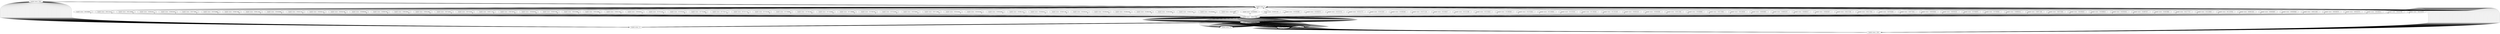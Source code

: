 digraph {
	"loaded values- 2050"
	"loaded values- 13"
	"loaded values- 13" -> "loaded values- 2050" [dir=back]
	"loaded values- -1246676664"
	"loaded values- -1246676664" -> "loaded values- 13" [dir=back]
	"loaded values- -1090521896"
	"loaded values- -1090521896" -> "loaded values- -1246676664" [dir=back]
	"loaded values- 12"
	"loaded values- 12" -> "loaded values- -1090521896" [dir=back]
	"loaded values- -1246676664"
	"loaded values- -1246676664" -> "loaded values- 12" [dir=back]
	"loaded values- -1090521896"
	"loaded values- -1090521896" -> "loaded values- -1246676664" [dir=back]
	"loaded values- 1061156796"
	"loaded values- 1061156796" -> "loaded values- -1090521896" [dir=back]
	"loaded values- 0"
	"loaded values- 0" -> "loaded values- 1061156796" [dir=back]
	"loaded values- 1050"
	"loaded values- 1050" -> "loaded values- 0" [dir=back]
	"loaded values- 25"
	"loaded values- 25" -> "loaded values- 1050" [dir=back]
	"loaded values- -1246676664"
	"loaded values- -1246676664" -> "loaded values- 25" [dir=back]
	"loaded values- -1090521896"
	"loaded values- -1090521896" -> "loaded values- -1246676664" [dir=back]
	"loaded values- 24"
	"loaded values- 24" -> "loaded values- -1090521896" [dir=back]
	"loaded values- -1246676664"
	"loaded values- -1246676664" -> "loaded values- 24" [dir=back]
	"loaded values- -1090521896"
	"loaded values- -1090521896" -> "loaded values- -1246676664" [dir=back]
	"loaded values- 1060981302"
	"loaded values- 1060981302" -> "loaded values- -1090521896" [dir=back]
	"loaded values- 0"
	"loaded values- 0" -> "loaded values- 1060981302" [dir=back]
	"loaded values- 2050"
	"loaded values- 2050" -> "loaded values- 0" [dir=back]
	"loaded values- 13"
	"loaded values- 13" -> "loaded values- 2050" [dir=back]
	"loaded values- -1246676664"
	"loaded values- -1246676664" -> "loaded values- 13" [dir=back]
	"loaded values- -1090521896"
	"loaded values- -1090521896" -> "loaded values- -1246676664" [dir=back]
	"loaded values- 12"
	"loaded values- 12" -> "loaded values- -1090521896" [dir=back]
	"loaded values- -1246676664"
	"loaded values- -1246676664" -> "loaded values- 12" [dir=back]
	"loaded values- -1090521896"
	"loaded values- -1090521896" -> "loaded values- -1246676664" [dir=back]
	"loaded values- 1060985867"
	"loaded values- 1060985867" -> "loaded values- -1090521896" [dir=back]
	"loaded values- 0"
	"loaded values- 0" -> "loaded values- 1060985867" [dir=back]
	"loaded values- 1050"
	"loaded values- 1050" -> "loaded values- 0" [dir=back]
	"loaded values- 25"
	"loaded values- 25" -> "loaded values- 1050" [dir=back]
	"loaded values- -1246676664"
	"loaded values- -1246676664" -> "loaded values- 25" [dir=back]
	"loaded values- -1090521896"
	"loaded values- -1090521896" -> "loaded values- -1246676664" [dir=back]
	"loaded values- 24"
	"loaded values- 24" -> "loaded values- -1090521896" [dir=back]
	"loaded values- -1246676664"
	"loaded values- -1246676664" -> "loaded values- 24" [dir=back]
	"loaded values- -1090521896"
	"loaded values- -1090521896" -> "loaded values- -1246676664" [dir=back]
	"loaded values- 1060809849"
	"loaded values- 1060809849" -> "loaded values- -1090521896" [dir=back]
	"loaded values- 0"
	"loaded values- 0" -> "loaded values- 1060809849" [dir=back]
	"loaded values- 2050"
	"loaded values- 2050" -> "loaded values- 0" [dir=back]
	"loaded values- 13"
	"loaded values- 13" -> "loaded values- 2050" [dir=back]
	"loaded values- -1246676664"
	"loaded values- -1246676664" -> "loaded values- 13" [dir=back]
	"loaded values- -1090521896"
	"loaded values- -1090521896" -> "loaded values- -1246676664" [dir=back]
	"loaded values- 12"
	"loaded values- 12" -> "loaded values- -1090521896" [dir=back]
	"loaded values- -1246676664"
	"loaded values- -1246676664" -> "loaded values- 12" [dir=back]
	"loaded values- -1090521896"
	"loaded values- -1090521896" -> "loaded values- -1246676664" [dir=back]
	"loaded values- 1060814395"
	"loaded values- 1060814395" -> "loaded values- -1090521896" [dir=back]
	"loaded values- 0"
	"loaded values- 0" -> "loaded values- 1060814395" [dir=back]
	"loaded values- 1050"
	"loaded values- 1050" -> "loaded values- 0" [dir=back]
	"loaded values- 25"
	"loaded values- 25" -> "loaded values- 1050" [dir=back]
	"loaded values- -1246676664"
	"loaded values- -1246676664" -> "loaded values- 25" [dir=back]
	"loaded values- -1090521896"
	"loaded values- -1090521896" -> "loaded values- -1246676664" [dir=back]
	"loaded values- 24"
	"loaded values- 24" -> "loaded values- -1090521896" [dir=back]
	"loaded values- -1246676664"
	"loaded values- -1246676664" -> "loaded values- 24" [dir=back]
	"loaded values- -1090521896"
	"loaded values- -1090521896" -> "loaded values- -1246676664" [dir=back]
	"loaded values- 1060638679"
	"loaded values- 1060638679" -> "loaded values- -1090521896" [dir=back]
	"loaded values- 0"
	"loaded values- 0" -> "loaded values- 1060638679" [dir=back]
	"loaded values- 2050"
	"loaded values- 2050" -> "loaded values- 0" [dir=back]
	"loaded values- 13"
	"loaded values- 13" -> "loaded values- 2050" [dir=back]
	"loaded values- -1246676664"
	"loaded values- -1246676664" -> "loaded values- 13" [dir=back]
	"loaded values- -1090521896"
	"loaded values- -1090521896" -> "loaded values- -1246676664" [dir=back]
	"loaded values- 12"
	"loaded values- 12" -> "loaded values- -1090521896" [dir=back]
	"loaded values- -1246676664"
	"loaded values- -1246676664" -> "loaded values- 12" [dir=back]
	"loaded values- -1090521896"
	"loaded values- -1090521896" -> "loaded values- -1246676664" [dir=back]
	"loaded values- 1060643070"
	"loaded values- 1060643070" -> "loaded values- -1090521896" [dir=back]
	"loaded values- 0"
	"loaded values- 0" -> "loaded values- 1060643070" [dir=back]
	"loaded values- 1050"
	"loaded values- 1050" -> "loaded values- 0" [dir=back]
	"loaded values- 25"
	"loaded values- 25" -> "loaded values- 1050" [dir=back]
	"loaded values- -1246676664"
	"loaded values- -1246676664" -> "loaded values- 25" [dir=back]
	"loaded values- -1090521896"
	"loaded values- -1090521896" -> "loaded values- -1246676664" [dir=back]
	"loaded values- 24"
	"loaded values- 24" -> "loaded values- -1090521896" [dir=back]
	"loaded values- -1246676664"
	"loaded values- -1246676664" -> "loaded values- 24" [dir=back]
	"loaded values- -1090521896"
	"loaded values- -1090521896" -> "loaded values- -1246676664" [dir=back]
	"loaded values- 1060466614"
	"loaded values- 1060466614" -> "loaded values- -1090521896" [dir=back]
	"loaded values- 0"
	"loaded values- 0" -> "loaded values- 1060466614" [dir=back]
	"loaded values- 2050"
	"loaded values- 2050" -> "loaded values- 0" [dir=back]
	"loaded values- 13"
	"loaded values- 13" -> "loaded values- 2050" [dir=back]
	"loaded values- -1246676664"
	"loaded values- -1246676664" -> "loaded values- 13" [dir=back]
	"loaded values- -1090521896"
	"loaded values- -1090521896" -> "loaded values- -1246676664" [dir=back]
	"loaded values- 12"
	"loaded values- 12" -> "loaded values- -1090521896" [dir=back]
	"loaded values- -1246676664"
	"loaded values- -1246676664" -> "loaded values- 12" [dir=back]
	"loaded values- -1090521896"
	"loaded values- -1090521896" -> "loaded values- -1246676664" [dir=back]
	"loaded values- 1060467691"
	"loaded values- 1060467691" -> "loaded values- -1090521896" [dir=back]
	"loaded values- 0"
	"loaded values- 0" -> "loaded values- 1060467691" [dir=back]
	"loaded values- 1050"
	"loaded values- 1050" -> "loaded values- 0" [dir=back]
	"loaded values- 25"
	"loaded values- 25" -> "loaded values- 1050" [dir=back]
	"loaded values- -1246676664"
	"loaded values- -1246676664" -> "loaded values- 25" [dir=back]
	"loaded values- -1090521896"
	"loaded values- -1090521896" -> "loaded values- -1246676664" [dir=back]
	"loaded values- 24"
	"loaded values- 24" -> "loaded values- -1090521896" [dir=back]
	"loaded values- -1246676664"
	"loaded values- -1246676664" -> "loaded values- 24" [dir=back]
	"loaded values- -1090521896"
	"loaded values- -1090521896" -> "loaded values- -1246676664" [dir=back]
	"loaded values- 1060295919"
	"loaded values- 1060295919" -> "loaded values- -1090521896" [dir=back]
	"loaded values- 0"
	"loaded values- 0" -> "loaded values- 1060295919" [dir=back]
	"loaded values- 2050"
	"loaded values- 2050" -> "loaded values- 0" [dir=back]
	"loaded values- 13"
	"loaded values- 13" -> "loaded values- 2050" [dir=back]
	"loaded values- -1246676664"
	"loaded values- -1246676664" -> "loaded values- 13" [dir=back]
	"loaded values- -1090521896"
	"loaded values- -1090521896" -> "loaded values- -1246676664" [dir=back]
	"loaded values- 12"
	"loaded values- 12" -> "loaded values- -1090521896" [dir=back]
	"loaded values- -1246676664"
	"loaded values- -1246676664" -> "loaded values- 12" [dir=back]
	"loaded values- -1090521896"
	"loaded values- -1090521896" -> "loaded values- -1246676664" [dir=back]
	"loaded values- 1060296867"
	"loaded values- 1060296867" -> "loaded values- -1090521896" [dir=back]
	"loaded values- 0"
	"loaded values- 0" -> "loaded values- 1060296867" [dir=back]
	"loaded values- 1050"
	"loaded values- 1050" -> "loaded values- 0" [dir=back]
	"loaded values- 25"
	"loaded values- 25" -> "loaded values- 1050" [dir=back]
	"loaded values- -1246676664"
	"loaded values- -1246676664" -> "loaded values- 25" [dir=back]
	"loaded values- -1090521896"
	"loaded values- -1090521896" -> "loaded values- -1246676664" [dir=back]
	"loaded values- 24"
	"loaded values- 24" -> "loaded values- -1090521896" [dir=back]
	"loaded values- -1246676664"
	"loaded values- -1246676664" -> "loaded values- 24" [dir=back]
	"loaded values- -1090521896"
	"loaded values- -1090521896" -> "loaded values- -1246676664" [dir=back]
	"loaded values- 1060125418"
	"loaded values- 1060125418" -> "loaded values- -1090521896" [dir=back]
	"loaded values- 0"
	"loaded values- 0" -> "loaded values- 1060125418" [dir=back]
	"loaded values- 2050"
	"loaded values- 2050" -> "loaded values- 0" [dir=back]
	"loaded values- 13"
	"loaded values- 13" -> "loaded values- 2050" [dir=back]
	"loaded values- -1246676664"
	"loaded values- -1246676664" -> "loaded values- 13" [dir=back]
	"loaded values- -1090521896"
	"loaded values- -1090521896" -> "loaded values- -1246676664" [dir=back]
	"loaded values- 12"
	"loaded values- 12" -> "loaded values- -1090521896" [dir=back]
	"loaded values- -1246676664"
	"loaded values- -1246676664" -> "loaded values- 12" [dir=back]
	"loaded values- -1090521896"
	"loaded values- -1090521896" -> "loaded values- -1246676664" [dir=back]
	"loaded values- 1060126096"
	"loaded values- 1060126096" -> "loaded values- -1090521896" [dir=back]
	"loaded values- 0"
	"loaded values- 0" -> "loaded values- 1060126096" [dir=back]
	"loaded values- 1050"
	"loaded values- 1050" -> "loaded values- 0" [dir=back]
	"loaded values- 25"
	"loaded values- 25" -> "loaded values- 1050" [dir=back]
	"loaded values- -1246676664"
	"loaded values- -1246676664" -> "loaded values- 25" [dir=back]
	"loaded values- -1090521896"
	"loaded values- -1090521896" -> "loaded values- -1246676664" [dir=back]
	"loaded values- 24"
	"loaded values- 24" -> "loaded values- -1090521896" [dir=back]
	"loaded values- -1246676664"
	"loaded values- -1246676664" -> "loaded values- 24" [dir=back]
	"loaded values- -1090521896"
	"loaded values- -1090521896" -> "loaded values- -1246676664" [dir=back]
	"loaded values- 1059954811"
	"loaded values- 1059954811" -> "loaded values- -1090521896" [dir=back]
	"loaded values- 0"
	"loaded values- 0" -> "loaded values- 1059954811" [dir=back]
	"loaded values- 2050"
	"loaded values- 2050" -> "loaded values- 0" [dir=back]
	"loaded values- 13"
	"loaded values- 13" -> "loaded values- 2050" [dir=back]
	"loaded values- -1246676664"
	"loaded values- -1246676664" -> "loaded values- 13" [dir=back]
	"loaded values- -1090521896"
	"loaded values- -1090521896" -> "loaded values- -1246676664" [dir=back]
	"loaded values- 12"
	"loaded values- 12" -> "loaded values- -1090521896" [dir=back]
	"loaded values- -1246676664"
	"loaded values- -1246676664" -> "loaded values- 12" [dir=back]
	"loaded values- -1090521896"
	"loaded values- -1090521896" -> "loaded values- -1246676664" [dir=back]
	"loaded values- 1059953976"
	"loaded values- 1059953976" -> "loaded values- -1090521896" [dir=back]
	"loaded values- 0"
	"loaded values- 0" -> "loaded values- 1059953976" [dir=back]
	"loaded values- 1050"
	"loaded values- 1050" -> "loaded values- 0" [dir=back]
	"loaded values- 25"
	"loaded values- 25" -> "loaded values- 1050" [dir=back]
	"loaded values- -1246676664"
	"loaded values- -1246676664" -> "loaded values- 25" [dir=back]
	"loaded values- -1090521896"
	"loaded values- -1090521896" -> "loaded values- -1246676664" [dir=back]
	"loaded values- 24"
	"loaded values- 24" -> "loaded values- -1090521896" [dir=back]
	"loaded values- -1246676664"
	"loaded values- -1246676664" -> "loaded values- 24" [dir=back]
	"loaded values- -1090521896"
	"loaded values- -1090521896" -> "loaded values- -1246676664" [dir=back]
	"loaded values- 1059778391"
	"loaded values- 1059778391" -> "loaded values- -1090521896" [dir=back]
	"loaded values- 0"
	"loaded values- 0" -> "loaded values- 1059778391" [dir=back]
	"loaded values- 2050"
	"loaded values- 2050" -> "loaded values- 0" [dir=back]
	"loaded values- 13"
	"loaded values- 13" -> "loaded values- 2050" [dir=back]
	"loaded values- -1246676664"
	"loaded values- -1246676664" -> "loaded values- 13" [dir=back]
	"loaded values- -1090521896"
	"loaded values- -1090521896" -> "loaded values- -1246676664" [dir=back]
	"loaded values- 12"
	"loaded values- 12" -> "loaded values- -1090521896" [dir=back]
	"loaded values- -1246676664"
	"loaded values- -1246676664" -> "loaded values- 12" [dir=back]
	"loaded values- -1090521896"
	"loaded values- -1090521896" -> "loaded values- -1246676664" [dir=back]
	"loaded values- 1059782888"
	"loaded values- 1059782888" -> "loaded values- -1090521896" [dir=back]
	"loaded values- 0"
	"loaded values- 0" -> "loaded values- 1059782888" [dir=back]
	"loaded values- 1050"
	"loaded values- 1050" -> "loaded values- 0" [dir=back]
	"loaded values- 25"
	"loaded values- 25" -> "loaded values- 1050" [dir=back]
	"loaded values- -1246676664"
	"loaded values- -1246676664" -> "loaded values- 25" [dir=back]
	"loaded values- -1090521896"
	"loaded values- -1090521896" -> "loaded values- -1246676664" [dir=back]
	"loaded values- 24"
	"loaded values- 24" -> "loaded values- -1090521896" [dir=back]
	"loaded values- -1246676664"
	"loaded values- -1246676664" -> "loaded values- 24" [dir=back]
	"loaded values- -1090521896"
	"loaded values- -1090521896" -> "loaded values- -1246676664" [dir=back]
	"loaded values- 1059607058"
	"loaded values- 1059607058" -> "loaded values- -1090521896" [dir=back]
	"loaded values- 0"
	"loaded values- 0" -> "loaded values- 1059607058" [dir=back]
	"loaded values- 2050"
	"loaded values- 2050" -> "loaded values- 0" [dir=back]
	"loaded values- 13"
	"loaded values- 13" -> "loaded values- 2050" [dir=back]
	"loaded values- -1246676664"
	"loaded values- -1246676664" -> "loaded values- 13" [dir=back]
	"loaded values- -1090521896"
	"loaded values- -1090521896" -> "loaded values- -1246676664" [dir=back]
	"loaded values- 12"
	"loaded values- 12" -> "loaded values- -1090521896" [dir=back]
	"loaded values- -1246676664"
	"loaded values- -1246676664" -> "loaded values- 12" [dir=back]
	"loaded values- -1090521896"
	"loaded values- -1090521896" -> "loaded values- -1246676664" [dir=back]
	"loaded values- 1059611610"
	"loaded values- 1059611610" -> "loaded values- -1090521896" [dir=back]
	"loaded values- 0"
	"loaded values- 0" -> "loaded values- 1059611610" [dir=back]
	"loaded values- 1050"
	"loaded values- 1050" -> "loaded values- 0" [dir=back]
	"loaded values- 25"
	"loaded values- 25" -> "loaded values- 1050" [dir=back]
	"loaded values- -1246676664"
	"loaded values- -1246676664" -> "loaded values- 25" [dir=back]
	"loaded values- -1090521896"
	"loaded values- -1090521896" -> "loaded values- -1246676664" [dir=back]
	"loaded values- 24"
	"loaded values- 24" -> "loaded values- -1090521896" [dir=back]
	"loaded values- -1246676664"
	"loaded values- -1246676664" -> "loaded values- 24" [dir=back]
	"loaded values- -1090521896"
	"loaded values- -1090521896" -> "loaded values- -1246676664" [dir=back]
	"loaded values- 1059436085"
	"loaded values- 1059436085" -> "loaded values- -1090521896" [dir=back]
	"loaded values- 0"
	"loaded values- 0" -> "loaded values- 1059436085" [dir=back]
	"loaded values- 2050"
	"loaded values- 2050" -> "loaded values- 0" [dir=back]
	"loaded values- 13"
	"loaded values- 13" -> "loaded values- 2050" [dir=back]
	"loaded values- -1246676664"
	"loaded values- -1246676664" -> "loaded values- 13" [dir=back]
	"loaded values- -1090521896"
	"loaded values- -1090521896" -> "loaded values- -1246676664" [dir=back]
	"loaded values- 12"
	"loaded values- 12" -> "loaded values- -1090521896" [dir=back]
	"loaded values- -1246676664"
	"loaded values- -1246676664" -> "loaded values- 12" [dir=back]
	"loaded values- -1090521896"
	"loaded values- -1090521896" -> "loaded values- -1246676664" [dir=back]
	"loaded values- 1059437101"
	"loaded values- 1059437101" -> "loaded values- -1090521896" [dir=back]
	"loaded values- 0"
	"loaded values- 0" -> "loaded values- 1059437101" [dir=back]
	"loaded values- 1050"
	"loaded values- 1050" -> "loaded values- 0" [dir=back]
	"loaded values- 25"
	"loaded values- 25" -> "loaded values- 1050" [dir=back]
	"loaded values- -1246676664"
	"loaded values- -1246676664" -> "loaded values- 25" [dir=back]
	"loaded values- -1090521896"
	"loaded values- -1090521896" -> "loaded values- -1246676664" [dir=back]
	"loaded values- 24"
	"loaded values- 24" -> "loaded values- -1090521896" [dir=back]
	"loaded values- -1246676664"
	"loaded values- -1246676664" -> "loaded values- 24" [dir=back]
	"loaded values- -1090521896"
	"loaded values- -1090521896" -> "loaded values- -1246676664" [dir=back]
	"loaded values- 1059260114"
	"loaded values- 1059260114" -> "loaded values- -1090521896" [dir=back]
	"loaded values- 0"
	"loaded values- 0" -> "loaded values- 1059260114" [dir=back]
	"loaded values- 2050"
	"loaded values- 2050" -> "loaded values- 0" [dir=back]
	"loaded values- 13"
	"loaded values- 13" -> "loaded values- 2050" [dir=back]
	"loaded values- -1246676664"
	"loaded values- -1246676664" -> "loaded values- 13" [dir=back]
	"loaded values- -1090521896"
	"loaded values- -1090521896" -> "loaded values- -1246676664" [dir=back]
	"loaded values- 12"
	"loaded values- 12" -> "loaded values- -1090521896" [dir=back]
	"loaded values- -1246676664"
	"loaded values- -1246676664" -> "loaded values- 12" [dir=back]
	"loaded values- -1090521896"
	"loaded values- -1090521896" -> "loaded values- -1246676664" [dir=back]
	"loaded values- 1059264709"
	"loaded values- 1059264709" -> "loaded values- -1090521896" [dir=back]
	"loaded values- 0"
	"loaded values- 0" -> "loaded values- 1059264709" [dir=back]
	"loaded values- 1050"
	"loaded values- 1050" -> "loaded values- 0" [dir=back]
	"loaded values- 25"
	"loaded values- 25" -> "loaded values- 1050" [dir=back]
	"loaded values- -1246676664"
	"loaded values- -1246676664" -> "loaded values- 25" [dir=back]
	"loaded values- -1090521896"
	"loaded values- -1090521896" -> "loaded values- -1246676664" [dir=back]
	"loaded values- 24"
	"loaded values- 24" -> "loaded values- -1090521896" [dir=back]
	"loaded values- -1246676664"
	"loaded values- -1246676664" -> "loaded values- 24" [dir=back]
	"loaded values- -1090521896"
	"loaded values- -1090521896" -> "loaded values- -1246676664" [dir=back]
	"loaded values- 1059089304"
	"loaded values- 1059089304" -> "loaded values- -1090521896" [dir=back]
	"loaded values- 0"
	"loaded values- 0" -> "loaded values- 1059089304" [dir=back]
	"loaded values- 2050"
	"loaded values- 2050" -> "loaded values- 0" [dir=back]
	"loaded values- 13"
	"loaded values- 13" -> "loaded values- 2050" [dir=back]
	"loaded values- -1246676664"
	"loaded values- -1246676664" -> "loaded values- 13" [dir=back]
	"loaded values- -1090521896"
	"loaded values- -1090521896" -> "loaded values- -1246676664" [dir=back]
	"loaded values- 12"
	"loaded values- 12" -> "loaded values- -1090521896" [dir=back]
	"loaded values- -1246676664"
	"loaded values- -1246676664" -> "loaded values- 12" [dir=back]
	"loaded values- -1090521896"
	"loaded values- -1090521896" -> "loaded values- -1246676664" [dir=back]
	"loaded values- 1059093795"
	"loaded values- 1059093795" -> "loaded values- -1090521896" [dir=back]
	"loaded values- 0"
	"loaded values- 0" -> "loaded values- 1059093795" [dir=back]
	"loaded values- 1050"
	"loaded values- 1050" -> "loaded values- 0" [dir=back]
	"loaded values- 25"
	"loaded values- 25" -> "loaded values- 1050" [dir=back]
	"loaded values- -1246676664"
	"loaded values- -1246676664" -> "loaded values- 25" [dir=back]
	"loaded values- -1090521896"
	"loaded values- -1090521896" -> "loaded values- -1246676664" [dir=back]
	"loaded values- 24"
	"loaded values- 24" -> "loaded values- -1090521896" [dir=back]
	"loaded values- -1246676664"
	"loaded values- -1246676664" -> "loaded values- 24" [dir=back]
	"loaded values- -1090521896"
	"loaded values- -1090521896" -> "loaded values- -1246676664" [dir=back]
	"loaded values- 1058918651"
	"loaded values- 1058918651" -> "loaded values- -1090521896" [dir=back]
	"loaded values- 0"
	"loaded values- 0" -> "loaded values- 1058918651" [dir=back]
	"loaded values- 2050"
	"loaded values- 2050" -> "loaded values- 0" [dir=back]
	"loaded values- 13"
	"loaded values- 13" -> "loaded values- 2050" [dir=back]
	"loaded values- -1246676664"
	"loaded values- -1246676664" -> "loaded values- 13" [dir=back]
	"loaded values- -1090521896"
	"loaded values- -1090521896" -> "loaded values- -1246676664" [dir=back]
	"loaded values- 12"
	"loaded values- 12" -> "loaded values- -1090521896" [dir=back]
	"loaded values- -1246676664"
	"loaded values- -1246676664" -> "loaded values- 12" [dir=back]
	"loaded values- -1090521896"
	"loaded values- -1090521896" -> "loaded values- -1246676664" [dir=back]
	"loaded values- 1058922082"
	"loaded values- 1058922082" -> "loaded values- -1090521896" [dir=back]
	"loaded values- 0"
	"loaded values- 0" -> "loaded values- 1058922082" [dir=back]
	"loaded values- 1050"
	"loaded values- 1050" -> "loaded values- 0" [dir=back]
	"loaded values- 25"
	"loaded values- 25" -> "loaded values- 1050" [dir=back]
	"loaded values- -1246676664"
	"loaded values- -1246676664" -> "loaded values- 25" [dir=back]
	"loaded values- -1090521896"
	"loaded values- -1090521896" -> "loaded values- -1246676664" [dir=back]
	"loaded values- 24"
	"loaded values- 24" -> "loaded values- -1090521896" [dir=back]
	"loaded values- -1246676664"
	"loaded values- -1246676664" -> "loaded values- 24" [dir=back]
	"loaded values- -1090521896"
	"loaded values- -1090521896" -> "loaded values- -1246676664" [dir=back]
	"loaded values- 1058744057"
	"loaded values- 1058744057" -> "loaded values- -1090521896" [dir=back]
	"loaded values- 0"
	"loaded values- 0" -> "loaded values- 1058744057" [dir=back]
	"loaded values- 2050"
	"loaded values- 2050" -> "loaded values- 0" [dir=back]
	"loaded values- 13"
	"loaded values- 13" -> "loaded values- 2050" [dir=back]
	"loaded values- -1246676664"
	"loaded values- -1246676664" -> "loaded values- 13" [dir=back]
	"loaded values- -1090521896"
	"loaded values- -1090521896" -> "loaded values- -1246676664" [dir=back]
	"loaded values- 12"
	"loaded values- 12" -> "loaded values- -1090521896" [dir=back]
	"loaded values- -1246676664"
	"loaded values- -1246676664" -> "loaded values- 12" [dir=back]
	"loaded values- -1090521896"
	"loaded values- -1090521896" -> "loaded values- -1246676664" [dir=back]
	"loaded values- 1058743331"
	"loaded values- 1058743331" -> "loaded values- -1090521896" [dir=back]
	"loaded values- 0"
	"loaded values- 0" -> "loaded values- 1058743331" [dir=back]
	"loaded values- 1050"
	"loaded values- 1050" -> "loaded values- 0" [dir=back]
	"loaded values- 25"
	"loaded values- 25" -> "loaded values- 1050" [dir=back]
	"loaded values- -1246676664"
	"loaded values- -1246676664" -> "loaded values- 25" [dir=back]
	"loaded values- -1090521896"
	"loaded values- -1090521896" -> "loaded values- -1246676664" [dir=back]
	"loaded values- 24"
	"loaded values- 24" -> "loaded values- -1090521896" [dir=back]
	"loaded values- -1246676664"
	"loaded values- -1246676664" -> "loaded values- 24" [dir=back]
	"loaded values- -1090521896"
	"loaded values- -1090521896" -> "loaded values- -1246676664" [dir=back]
	"loaded values- 1058571718"
	"loaded values- 1058571718" -> "loaded values- -1090521896" [dir=back]
	"loaded values- 0"
	"loaded values- 0" -> "loaded values- 1058571718" [dir=back]
	"loaded values- 2050"
	"loaded values- 2050" -> "loaded values- 0" [dir=back]
	"loaded values- 13"
	"loaded values- 13" -> "loaded values- 2050" [dir=back]
	"loaded values- -1246676664"
	"loaded values- -1246676664" -> "loaded values- 13" [dir=back]
	"loaded values- -1090521896"
	"loaded values- -1090521896" -> "loaded values- -1246676664" [dir=back]
	"loaded values- 12"
	"loaded values- 12" -> "loaded values- -1090521896" [dir=back]
	"loaded values- -1246676664"
	"loaded values- -1246676664" -> "loaded values- 12" [dir=back]
	"loaded values- -1090521896"
	"loaded values- -1090521896" -> "loaded values- -1246676664" [dir=back]
	"loaded values- 1058570973"
	"loaded values- 1058570973" -> "loaded values- -1090521896" [dir=back]
	"loaded values- 0"
	"loaded values- 0" -> "loaded values- 1058570973" [dir=back]
	"loaded values- 1050"
	"loaded values- 1050" -> "loaded values- 0" [dir=back]
	"loaded values- 25"
	"loaded values- 25" -> "loaded values- 1050" [dir=back]
	"loaded values- -1246676664"
	"loaded values- -1246676664" -> "loaded values- 25" [dir=back]
	"loaded values- -1090521896"
	"loaded values- -1090521896" -> "loaded values- -1246676664" [dir=back]
	"loaded values- 24"
	"loaded values- 24" -> "loaded values- -1090521896" [dir=back]
	"loaded values- -1246676664"
	"loaded values- -1246676664" -> "loaded values- 24" [dir=back]
	"loaded values- -1090521896"
	"loaded values- -1090521896" -> "loaded values- -1246676664" [dir=back]
	"loaded values- 1058400353"
	"loaded values- 1058400353" -> "loaded values- -1090521896" [dir=back]
	"loaded values- 0"
	"loaded values- 0" -> "loaded values- 1058400353" [dir=back]
	"loaded values- 2050"
	"loaded values- 2050" -> "loaded values- 0" [dir=back]
	"loaded values- 13"
	"loaded values- 13" -> "loaded values- 2050" [dir=back]
	"loaded values- -1246676664"
	"loaded values- -1246676664" -> "loaded values- 13" [dir=back]
	"loaded values- -1090521896"
	"loaded values- -1090521896" -> "loaded values- -1246676664" [dir=back]
	"loaded values- 12"
	"loaded values- 12" -> "loaded values- -1090521896" [dir=back]
	"loaded values- -1246676664"
	"loaded values- -1246676664" -> "loaded values- 12" [dir=back]
	"loaded values- -1090521896"
	"loaded values- -1090521896" -> "loaded values- -1246676664" [dir=back]
	"loaded values- 1058397508"
	"loaded values- 1058397508" -> "loaded values- -1090521896" [dir=back]
	"loaded values- 0"
	"loaded values- 0" -> "loaded values- 1058397508" [dir=back]
	"loaded values- 1050"
	"loaded values- 1050" -> "loaded values- 0" [dir=back]
	"loaded values- 25"
	"loaded values- 25" -> "loaded values- 1050" [dir=back]
	"loaded values- -1246676664"
	"loaded values- -1246676664" -> "loaded values- 25" [dir=back]
	"loaded values- -1090521896"
	"loaded values- -1090521896" -> "loaded values- -1246676664" [dir=back]
	"loaded values- 24"
	"loaded values- 24" -> "loaded values- -1090521896" [dir=back]
	"loaded values- -1246676664"
	"loaded values- -1246676664" -> "loaded values- 24" [dir=back]
	"loaded values- -1090521896"
	"loaded values- -1090521896" -> "loaded values- -1246676664" [dir=back]
	"loaded values- 1058229060"
	"loaded values- 1058229060" -> "loaded values- -1090521896" [dir=back]
	"loaded values- 0"
	"loaded values- 0" -> "loaded values- 1058229060" [dir=back]
	"loaded values- 2050"
	"loaded values- 2050" -> "loaded values- 0" [dir=back]
	"loaded values- 13"
	"loaded values- 13" -> "loaded values- 2050" [dir=back]
	"loaded values- -1246676664"
	"loaded values- -1246676664" -> "loaded values- 13" [dir=back]
	"loaded values- -1090521896"
	"loaded values- -1090521896" -> "loaded values- -1246676664" [dir=back]
	"loaded values- 12"
	"loaded values- 12" -> "loaded values- -1090521896" [dir=back]
	"loaded values- -1246676664"
	"loaded values- -1246676664" -> "loaded values- 12" [dir=back]
	"loaded values- -1090521896"
	"loaded values- -1090521896" -> "loaded values- -1246676664" [dir=back]
	"loaded values- 1058223992"
	"loaded values- 1058223992" -> "loaded values- -1090521896" [dir=back]
	"loaded values- 0"
	"loaded values- 0" -> "loaded values- 1058223992" [dir=back]
	"loaded values- 1050"
	"loaded values- 1050" -> "loaded values- 0" [dir=back]
	"loaded values- 25"
	"loaded values- 25" -> "loaded values- 1050" [dir=back]
	"loaded values- -1246676664"
	"loaded values- -1246676664" -> "loaded values- 25" [dir=back]
	"loaded values- -1090521896"
	"loaded values- -1090521896" -> "loaded values- -1246676664" [dir=back]
	"loaded values- 24"
	"loaded values- 24" -> "loaded values- -1090521896" [dir=back]
	"loaded values- -1246676664"
	"loaded values- -1246676664" -> "loaded values- 24" [dir=back]
	"loaded values- -1090521896"
	"loaded values- -1090521896" -> "loaded values- -1246676664" [dir=back]
	"loaded values- 1058047335"
	"loaded values- 1058047335" -> "loaded values- -1090521896" [dir=back]
	"loaded values- 0"
	"loaded values- 0" -> "loaded values- 1058047335" [dir=back]
	"loaded values- 2050"
	"loaded values- 2050" -> "loaded values- 0" [dir=back]
	"loaded values- 13"
	"loaded values- 13" -> "loaded values- 2050" [dir=back]
	"loaded values- -1246676664"
	"loaded values- -1246676664" -> "loaded values- 13" [dir=back]
	"loaded values- -1090521896"
	"loaded values- -1090521896" -> "loaded values- -1246676664" [dir=back]
	"loaded values- 12"
	"loaded values- 12" -> "loaded values- -1090521896" [dir=back]
	"loaded values- -1246676664"
	"loaded values- -1246676664" -> "loaded values- 12" [dir=back]
	"loaded values- -1090521896"
	"loaded values- -1090521896" -> "loaded values- -1246676664" [dir=back]
	"loaded values- 1058050871"
	"loaded values- 1058050871" -> "loaded values- -1090521896" [dir=back]
	"loaded values- 0"
	"loaded values- 0" -> "loaded values- 1058050871" [dir=back]
	"loaded values- 1050"
	"loaded values- 1050" -> "loaded values- 0" [dir=back]
	"loaded values- 25"
	"loaded values- 25" -> "loaded values- 1050" [dir=back]
	"loaded values- -1246676664"
	"loaded values- -1246676664" -> "loaded values- 25" [dir=back]
	"loaded values- -1090521896"
	"loaded values- -1090521896" -> "loaded values- -1246676664" [dir=back]
	"loaded values- 24"
	"loaded values- 24" -> "loaded values- -1090521896" [dir=back]
	"loaded values- -1246676664"
	"loaded values- -1246676664" -> "loaded values- 24" [dir=back]
	"loaded values- -1090521896"
	"loaded values- -1090521896" -> "loaded values- -1246676664" [dir=back]
	"loaded values- 1057874142"
	"loaded values- 1057874142" -> "loaded values- -1090521896" [dir=back]
	"loaded values- 0"
	"loaded values- 0" -> "loaded values- 1057874142" [dir=back]
	"loaded values- 2050"
	"loaded values- 2050" -> "loaded values- 0" [dir=back]
	"loaded values- 13"
	"loaded values- 13" -> "loaded values- 2050" [dir=back]
	"loaded values- -1246676664"
	"loaded values- -1246676664" -> "loaded values- 13" [dir=back]
	"loaded values- -1090521896"
	"loaded values- -1090521896" -> "loaded values- -1246676664" [dir=back]
	"loaded values- 12"
	"loaded values- 12" -> "loaded values- -1090521896" [dir=back]
	"loaded values- -1246676664"
	"loaded values- -1246676664" -> "loaded values- 12" [dir=back]
	"loaded values- -1090521896"
	"loaded values- -1090521896" -> "loaded values- -1246676664" [dir=back]
	"loaded values- 1057878135"
	"loaded values- 1057878135" -> "loaded values- -1090521896" [dir=back]
	"loaded values- 0"
	"loaded values- 0" -> "loaded values- 1057878135" [dir=back]
	"loaded values- 1050"
	"loaded values- 1050" -> "loaded values- 0" [dir=back]
	"loaded values- 25"
	"loaded values- 25" -> "loaded values- 1050" [dir=back]
	"loaded values- -1246676664"
	"loaded values- -1246676664" -> "loaded values- 25" [dir=back]
	"loaded values- -1090521896"
	"loaded values- -1090521896" -> "loaded values- -1246676664" [dir=back]
	"loaded values- 24"
	"loaded values- 24" -> "loaded values- -1090521896" [dir=back]
	"loaded values- -1246676664"
	"loaded values- -1246676664" -> "loaded values- 24" [dir=back]
	"loaded values- -1090521896"
	"loaded values- -1090521896" -> "loaded values- -1246676664" [dir=back]
	"loaded values- 1057702499"
	"loaded values- 1057702499" -> "loaded values- -1090521896" [dir=back]
	"loaded values- 0"
	"loaded values- 0" -> "loaded values- 1057702499" [dir=back]
	"loaded values- 2050"
	"loaded values- 2050" -> "loaded values- 0" [dir=back]
	"loaded values- 13"
	"loaded values- 13" -> "loaded values- 2050" [dir=back]
	"loaded values- -1246676664"
	"loaded values- -1246676664" -> "loaded values- 13" [dir=back]
	"loaded values- -1090521896"
	"loaded values- -1090521896" -> "loaded values- -1246676664" [dir=back]
	"loaded values- 12"
	"loaded values- 12" -> "loaded values- -1090521896" [dir=back]
	"loaded values- -1246676664"
	"loaded values- -1246676664" -> "loaded values- 12" [dir=back]
	"loaded values- -1090521896"
	"loaded values- -1090521896" -> "loaded values- -1246676664" [dir=back]
	"loaded values- 1057703171"
	"loaded values- 1057703171" -> "loaded values- -1090521896" [dir=back]
	"loaded values- 0"
	"loaded values- 0" -> "loaded values- 1057703171" [dir=back]
	"loaded values- 1050"
	"loaded values- 1050" -> "loaded values- 0" [dir=back]
	"loaded values- 25"
	"loaded values- 25" -> "loaded values- 1050" [dir=back]
	"loaded values- -1246676664"
	"loaded values- -1246676664" -> "loaded values- 25" [dir=back]
	"loaded values- -1090521896"
	"loaded values- -1090521896" -> "loaded values- -1246676664" [dir=back]
	"loaded values- 24"
	"loaded values- 24" -> "loaded values- -1090521896" [dir=back]
	"loaded values- -1246676664"
	"loaded values- -1246676664" -> "loaded values- 24" [dir=back]
	"loaded values- -1090521896"
	"loaded values- -1090521896" -> "loaded values- -1246676664" [dir=back]
	"loaded values- 1057527714"
	"loaded values- 1057527714" -> "loaded values- -1090521896" [dir=back]
	"loaded values- 0"
	"loaded values- 0" -> "loaded values- 1057527714" [dir=back]
	"loaded values- 2050"
	"loaded values- 2050" -> "loaded values- 0" [dir=back]
	"loaded values- 13"
	"loaded values- 13" -> "loaded values- 2050" [dir=back]
	"loaded values- -1246676664"
	"loaded values- -1246676664" -> "loaded values- 13" [dir=back]
	"loaded values- -1090521896"
	"loaded values- -1090521896" -> "loaded values- -1246676664" [dir=back]
	"loaded values- 12"
	"loaded values- 12" -> "loaded values- -1090521896" [dir=back]
	"loaded values- -1246676664"
	"loaded values- -1246676664" -> "loaded values- 12" [dir=back]
	"loaded values- -1090521896"
	"loaded values- -1090521896" -> "loaded values- -1246676664" [dir=back]
	"loaded values- 1057532258"
	"loaded values- 1057532258" -> "loaded values- -1090521896" [dir=back]
	"loaded values- 0"
	"loaded values- 0" -> "loaded values- 1057532258" [dir=back]
	"loaded values- 1050"
	"loaded values- 1050" -> "loaded values- 0" [dir=back]
	"loaded values- 25"
	"loaded values- 25" -> "loaded values- 1050" [dir=back]
	"loaded values- -1246676664"
	"loaded values- -1246676664" -> "loaded values- 25" [dir=back]
	"loaded values- -1090521896"
	"loaded values- -1090521896" -> "loaded values- -1246676664" [dir=back]
	"loaded values- 24"
	"loaded values- 24" -> "loaded values- -1090521896" [dir=back]
	"loaded values- -1246676664"
	"loaded values- -1246676664" -> "loaded values- 24" [dir=back]
	"loaded values- -1090521896"
	"loaded values- -1090521896" -> "loaded values- -1246676664" [dir=back]
	"loaded values- 1057356665"
	"loaded values- 1057356665" -> "loaded values- -1090521896" [dir=back]
	"loaded values- 0"
	"loaded values- 0" -> "loaded values- 1057356665" [dir=back]
	"loaded values- 2050"
	"loaded values- 2050" -> "loaded values- 0" [dir=back]
	"loaded values- 13"
	"loaded values- 13" -> "loaded values- 2050" [dir=back]
	"loaded values- -1246676664"
	"loaded values- -1246676664" -> "loaded values- 13" [dir=back]
	"loaded values- -1090521896"
	"loaded values- -1090521896" -> "loaded values- -1246676664" [dir=back]
	"loaded values- 12"
	"loaded values- 12" -> "loaded values- -1090521896" [dir=back]
	"loaded values- -1246676664"
	"loaded values- -1246676664" -> "loaded values- 12" [dir=back]
	"loaded values- -1090521896"
	"loaded values- -1090521896" -> "loaded values- -1246676664" [dir=back]
	"loaded values- 1057361204"
	"loaded values- 1057361204" -> "loaded values- -1090521896" [dir=back]
	"loaded values- 0"
	"loaded values- 0" -> "loaded values- 1057361204" [dir=back]
	"loaded values- 1050"
	"loaded values- 1050" -> "loaded values- 0" [dir=back]
	"loaded values- 25"
	"loaded values- 25" -> "loaded values- 1050" [dir=back]
	"loaded values- -1246676664"
	"loaded values- -1246676664" -> "loaded values- 25" [dir=back]
	"loaded values- -1090521896"
	"loaded values- -1090521896" -> "loaded values- -1246676664" [dir=back]
	"loaded values- 24"
	"loaded values- 24" -> "loaded values- -1090521896" [dir=back]
	"loaded values- -1246676664"
	"loaded values- -1246676664" -> "loaded values- 24" [dir=back]
	"loaded values- -1090521896"
	"loaded values- -1090521896" -> "loaded values- -1246676664" [dir=back]
	"loaded values- 1057185493"
	"loaded values- 1057185493" -> "loaded values- -1090521896" [dir=back]
	"loaded values- 0"
	"loaded values- 0" -> "loaded values- 1057185493" [dir=back]
	"loaded values- 2050"
	"loaded values- 2050" -> "loaded values- 0" [dir=back]
	"loaded values- 13"
	"loaded values- 13" -> "loaded values- 2050" [dir=back]
	"loaded values- -1246676664"
	"loaded values- -1246676664" -> "loaded values- 13" [dir=back]
	"loaded values- -1090521896"
	"loaded values- -1090521896" -> "loaded values- -1246676664" [dir=back]
	"loaded values- 12"
	"loaded values- 12" -> "loaded values- -1090521896" [dir=back]
	"loaded values- -1246676664"
	"loaded values- -1246676664" -> "loaded values- 12" [dir=back]
	"loaded values- -1090521896"
	"loaded values- -1090521896" -> "loaded values- -1246676664" [dir=back]
	"loaded values- 1057189666"
	"loaded values- 1057189666" -> "loaded values- -1090521896" [dir=back]
	"loaded values- 0"
	"loaded values- 0" -> "loaded values- 1057189666" [dir=back]
	"loaded values- 1050"
	"loaded values- 1050" -> "loaded values- 0" [dir=back]
	"loaded values- 25"
	"loaded values- 25" -> "loaded values- 1050" [dir=back]
	"loaded values- -1246676664"
	"loaded values- -1246676664" -> "loaded values- 25" [dir=back]
	"loaded values- -1090521896"
	"loaded values- -1090521896" -> "loaded values- -1246676664" [dir=back]
	"loaded values- 24"
	"loaded values- 24" -> "loaded values- -1090521896" [dir=back]
	"loaded values- -1246676664"
	"loaded values- -1246676664" -> "loaded values- 24" [dir=back]
	"loaded values- -1090521896"
	"loaded values- -1090521896" -> "loaded values- -1246676664" [dir=back]
	"loaded values- 1057006750"
	"loaded values- 1057006750" -> "loaded values- -1090521896" [dir=back]
	"loaded values- 0"
	"loaded values- 0" -> "loaded values- 1057006750" [dir=back]
	"loaded values- 2050"
	"loaded values- 2050" -> "loaded values- 0" [dir=back]
	"loaded values- 13"
	"loaded values- 13" -> "loaded values- 2050" [dir=back]
	"loaded values- -1246676664"
	"loaded values- -1246676664" -> "loaded values- 13" [dir=back]
	"loaded values- -1090521896"
	"loaded values- -1090521896" -> "loaded values- -1246676664" [dir=back]
	"loaded values- 12"
	"loaded values- 12" -> "loaded values- -1090521896" [dir=back]
	"loaded values- -1246676664"
	"loaded values- -1246676664" -> "loaded values- 12" [dir=back]
	"loaded values- -1090521896"
	"loaded values- -1090521896" -> "loaded values- -1246676664" [dir=back]
	"loaded values- 1057010455"
	"loaded values- 1057010455" -> "loaded values- -1090521896" [dir=back]
	"loaded values- 0"
	"loaded values- 0" -> "loaded values- 1057010455" [dir=back]
	"loaded values- 1050"
	"loaded values- 1050" -> "loaded values- 0" [dir=back]
	"loaded values- 25"
	"loaded values- 25" -> "loaded values- 1050" [dir=back]
	"loaded values- -1246676664"
	"loaded values- -1246676664" -> "loaded values- 25" [dir=back]
	"loaded values- -1090521896"
	"loaded values- -1090521896" -> "loaded values- -1246676664" [dir=back]
	"loaded values- 24"
	"loaded values- 24" -> "loaded values- -1090521896" [dir=back]
	"loaded values- -1246676664"
	"loaded values- -1246676664" -> "loaded values- 24" [dir=back]
	"loaded values- -1090521896"
	"loaded values- -1090521896" -> "loaded values- -1246676664" [dir=back]
	"loaded values- 1056706067"
	"loaded values- 1056706067" -> "loaded values- -1090521896" [dir=back]
	"loaded values- 0"
	"loaded values- 0" -> "loaded values- 1056706067" [dir=back]
	"loaded values- 2050"
	"loaded values- 2050" -> "loaded values- 0" [dir=back]
	"loaded values- 13"
	"loaded values- 13" -> "loaded values- 2050" [dir=back]
	"loaded values- -1246676664"
	"loaded values- -1246676664" -> "loaded values- 13" [dir=back]
	"loaded values- -1090521896"
	"loaded values- -1090521896" -> "loaded values- -1246676664" [dir=back]
	"loaded values- 12"
	"loaded values- 12" -> "loaded values- -1090521896" [dir=back]
	"loaded values- -1246676664"
	"loaded values- -1246676664" -> "loaded values- 12" [dir=back]
	"loaded values- -1090521896"
	"loaded values- -1090521896" -> "loaded values- -1246676664" [dir=back]
	"loaded values- 1056712862"
	"loaded values- 1056712862" -> "loaded values- -1090521896" [dir=back]
	"loaded values- 0"
	"loaded values- 0" -> "loaded values- 1056712862" [dir=back]
	"loaded values- 1050"
	"loaded values- 1050" -> "loaded values- 0" [dir=back]
	"loaded values- 25"
	"loaded values- 25" -> "loaded values- 1050" [dir=back]
	"loaded values- -1246676664"
	"loaded values- -1246676664" -> "loaded values- 25" [dir=back]
	"loaded values- -1090521896"
	"loaded values- -1090521896" -> "loaded values- -1246676664" [dir=back]
	"loaded values- 24"
	"loaded values- 24" -> "loaded values- -1090521896" [dir=back]
	"loaded values- -1246676664"
	"loaded values- -1246676664" -> "loaded values- 24" [dir=back]
	"loaded values- -1090521896"
	"loaded values- -1090521896" -> "loaded values- -1246676664" [dir=back]
	"loaded values- 1056344401"
	"loaded values- 1056344401" -> "loaded values- -1090521896" [dir=back]
	"loaded values- 0"
	"loaded values- 0" -> "loaded values- 1056344401" [dir=back]
	"loaded values- 2050"
	"loaded values- 2050" -> "loaded values- 0" [dir=back]
	"loaded values- 13"
	"loaded values- 13" -> "loaded values- 2050" [dir=back]
	"loaded values- -1246676664"
	"loaded values- -1246676664" -> "loaded values- 13" [dir=back]
	"loaded values- -1090521896"
	"loaded values- -1090521896" -> "loaded values- -1246676664" [dir=back]
	"loaded values- 12"
	"loaded values- 12" -> "loaded values- -1090521896" [dir=back]
	"loaded values- -1246676664"
	"loaded values- -1246676664" -> "loaded values- 12" [dir=back]
	"loaded values- -1090521896"
	"loaded values- -1090521896" -> "loaded values- -1246676664" [dir=back]
	"loaded values- 1056340259"
	"loaded values- 1056340259" -> "loaded values- -1090521896" [dir=back]
	"loaded values- 0"
	"loaded values- 0" -> "loaded values- 1056340259" [dir=back]
	"loaded values- 1050"
	"loaded values- 1050" -> "loaded values- 0" [dir=back]
	"loaded values- 25"
	"loaded values- 25" -> "loaded values- 1050" [dir=back]
	"loaded values- -1246676664"
	"loaded values- -1246676664" -> "loaded values- 25" [dir=back]
	"loaded values- -1090521896"
	"loaded values- -1090521896" -> "loaded values- -1246676664" [dir=back]
	"loaded values- 24"
	"loaded values- 24" -> "loaded values- -1090521896" [dir=back]
	"loaded values- -1246676664"
	"loaded values- -1246676664" -> "loaded values- 24" [dir=back]
	"loaded values- -1090521896"
	"loaded values- -1090521896" -> "loaded values- -1246676664" [dir=back]
	"loaded values- 1056002835"
	"loaded values- 1056002835" -> "loaded values- -1090521896" [dir=back]
	"loaded values- 0"
	"loaded values- 0" -> "loaded values- 1056002835" [dir=back]
	"loaded values- 2050"
	"loaded values- 2050" -> "loaded values- 0" [dir=back]
	"loaded values- 13"
	"loaded values- 13" -> "loaded values- 2050" [dir=back]
	"loaded values- -1246676664"
	"loaded values- -1246676664" -> "loaded values- 13" [dir=back]
	"loaded values- -1090521896"
	"loaded values- -1090521896" -> "loaded values- -1246676664" [dir=back]
	"loaded values- 12"
	"loaded values- 12" -> "loaded values- -1090521896" [dir=back]
	"loaded values- -1246676664"
	"loaded values- -1246676664" -> "loaded values- 12" [dir=back]
	"loaded values- -1090521896"
	"loaded values- -1090521896" -> "loaded values- -1246676664" [dir=back]
	"loaded values- 1055991131"
	"loaded values- 1055991131" -> "loaded values- -1090521896" [dir=back]
	"loaded values- 0"
	"loaded values- 0" -> "loaded values- 1055991131" [dir=back]
	"loaded values- 1050"
	"loaded values- 1050" -> "loaded values- 0" [dir=back]
	"loaded values- 25"
	"loaded values- 25" -> "loaded values- 1050" [dir=back]
	"loaded values- -1246676664"
	"loaded values- -1246676664" -> "loaded values- 25" [dir=back]
	"loaded values- -1090521896"
	"loaded values- -1090521896" -> "loaded values- -1246676664" [dir=back]
	"loaded values- 24"
	"loaded values- 24" -> "loaded values- -1090521896" [dir=back]
	"loaded values- -1246676664"
	"loaded values- -1246676664" -> "loaded values- 24" [dir=back]
	"loaded values- -1090521896"
	"loaded values- -1090521896" -> "loaded values- -1246676664" [dir=back]
	"loaded values- 1055646251"
	"loaded values- 1055646251" -> "loaded values- -1090521896" [dir=back]
	"loaded values- 0"
	"loaded values- 0" -> "loaded values- 1055646251" [dir=back]
	"loaded values- 2050"
	"loaded values- 2050" -> "loaded values- 0" [dir=back]
	"loaded values- 13"
	"loaded values- 13" -> "loaded values- 2050" [dir=back]
	"loaded values- -1246676664"
	"loaded values- -1246676664" -> "loaded values- 13" [dir=back]
	"loaded values- -1090521896"
	"loaded values- -1090521896" -> "loaded values- -1246676664" [dir=back]
	"loaded values- 12"
	"loaded values- 12" -> "loaded values- -1090521896" [dir=back]
	"loaded values- -1246676664"
	"loaded values- -1246676664" -> "loaded values- 12" [dir=back]
	"loaded values- -1090521896"
	"loaded values- -1090521896" -> "loaded values- -1246676664" [dir=back]
	"loaded values- 1055647158"
	"loaded values- 1055647158" -> "loaded values- -1090521896" [dir=back]
	"loaded values- 0"
	"loaded values- 0" -> "loaded values- 1055647158" [dir=back]
	"loaded values- 1050"
	"loaded values- 1050" -> "loaded values- 0" [dir=back]
	"loaded values- 25"
	"loaded values- 25" -> "loaded values- 1050" [dir=back]
	"loaded values- -1246676664"
	"loaded values- -1246676664" -> "loaded values- 25" [dir=back]
	"loaded values- -1090521896"
	"loaded values- -1090521896" -> "loaded values- -1246676664" [dir=back]
	"loaded values- 24"
	"loaded values- 24" -> "loaded values- -1090521896" [dir=back]
	"loaded values- -1246676664"
	"loaded values- -1246676664" -> "loaded values- 24" [dir=back]
	"loaded values- -1090521896"
	"loaded values- -1090521896" -> "loaded values- -1246676664" [dir=back]
	"loaded values- 1055305231"
	"loaded values- 1055305231" -> "loaded values- -1090521896" [dir=back]
	"loaded values- 0"
	"loaded values- 0" -> "loaded values- 1055305231" [dir=back]
	"loaded values- 2050"
	"loaded values- 2050" -> "loaded values- 0" [dir=back]
	"loaded values- 13"
	"loaded values- 13" -> "loaded values- 2050" [dir=back]
	"loaded values- -1246676664"
	"loaded values- -1246676664" -> "loaded values- 13" [dir=back]
	"loaded values- -1090521896"
	"loaded values- -1090521896" -> "loaded values- -1246676664" [dir=back]
	"loaded values- 12"
	"loaded values- 12" -> "loaded values- -1090521896" [dir=back]
	"loaded values- -1246676664"
	"loaded values- -1246676664" -> "loaded values- 12" [dir=back]
	"loaded values- -1090521896"
	"loaded values- -1090521896" -> "loaded values- -1246676664" [dir=back]
	"loaded values- 1055306195"
	"loaded values- 1055306195" -> "loaded values- -1090521896" [dir=back]
	"loaded values- 0"
	"loaded values- 0" -> "loaded values- 1055306195" [dir=back]
	"loaded values- 1050"
	"loaded values- 1050" -> "loaded values- 0" [dir=back]
	"loaded values- 25"
	"loaded values- 25" -> "loaded values- 1050" [dir=back]
	"loaded values- -1246676664"
	"loaded values- -1246676664" -> "loaded values- 25" [dir=back]
	"loaded values- -1090521896"
	"loaded values- -1090521896" -> "loaded values- -1246676664" [dir=back]
	"loaded values- 24"
	"loaded values- 24" -> "loaded values- -1090521896" [dir=back]
	"loaded values- -1246676664"
	"loaded values- -1246676664" -> "loaded values- 24" [dir=back]
	"loaded values- -1090521896"
	"loaded values- -1090521896" -> "loaded values- -1246676664" [dir=back]
	"loaded values- 1054964258"
	"loaded values- 1054964258" -> "loaded values- -1090521896" [dir=back]
	"loaded values- 0"
	"loaded values- 0" -> "loaded values- 1054964258" [dir=back]
	"loaded values- 2050"
	"loaded values- 2050" -> "loaded values- 0" [dir=back]
	"loaded values- 13"
	"loaded values- 13" -> "loaded values- 2050" [dir=back]
	"loaded values- -1246676664"
	"loaded values- -1246676664" -> "loaded values- 13" [dir=back]
	"loaded values- -1090521896"
	"loaded values- -1090521896" -> "loaded values- -1246676664" [dir=back]
	"loaded values- 12"
	"loaded values- 12" -> "loaded values- -1090521896" [dir=back]
	"loaded values- -1246676664"
	"loaded values- -1246676664" -> "loaded values- 12" [dir=back]
	"loaded values- -1090521896"
	"loaded values- -1090521896" -> "loaded values- -1246676664" [dir=back]
	"loaded values- 1054964786"
	"loaded values- 1054964786" -> "loaded values- -1090521896" [dir=back]
	"loaded values- 0"
	"loaded values- 0" -> "loaded values- 1054964786" [dir=back]
	"loaded values- 1050"
	"loaded values- 1050" -> "loaded values- 0" [dir=back]
	"loaded values- 25"
	"loaded values- 25" -> "loaded values- 1050" [dir=back]
	"loaded values- -1246676664"
	"loaded values- -1246676664" -> "loaded values- 25" [dir=back]
	"loaded values- -1090521896"
	"loaded values- -1090521896" -> "loaded values- -1246676664" [dir=back]
	"loaded values- 24"
	"loaded values- 24" -> "loaded values- -1090521896" [dir=back]
	"loaded values- -1246676664"
	"loaded values- -1246676664" -> "loaded values- 24" [dir=back]
	"loaded values- -1090521896"
	"loaded values- -1090521896" -> "loaded values- -1246676664" [dir=back]
	"loaded values- 1054622635"
	"loaded values- 1054622635" -> "loaded values- -1090521896" [dir=back]
	"loaded values- 0"
	"loaded values- 0" -> "loaded values- 1054622635" [dir=back]
	"loaded values- 2050"
	"loaded values- 2050" -> "loaded values- 0" [dir=back]
	"loaded values- 13"
	"loaded values- 13" -> "loaded values- 2050" [dir=back]
	"loaded values- -1246676664"
	"loaded values- -1246676664" -> "loaded values- 13" [dir=back]
	"loaded values- -1090521896"
	"loaded values- -1090521896" -> "loaded values- -1246676664" [dir=back]
	"loaded values- 12"
	"loaded values- 12" -> "loaded values- -1090521896" [dir=back]
	"loaded values- -1246676664"
	"loaded values- -1246676664" -> "loaded values- 12" [dir=back]
	"loaded values- -1090521896"
	"loaded values- -1090521896" -> "loaded values- -1246676664" [dir=back]
	"loaded values- 1054615701"
	"loaded values- 1054615701" -> "loaded values- -1090521896" [dir=back]
	"loaded values- 0"
	"loaded values- 0" -> "loaded values- 1054615701" [dir=back]
	"loaded values- 1050"
	"loaded values- 1050" -> "loaded values- 0" [dir=back]
	"loaded values- 25"
	"loaded values- 25" -> "loaded values- 1050" [dir=back]
	"loaded values- -1246676664"
	"loaded values- -1246676664" -> "loaded values- 25" [dir=back]
	"loaded values- -1090521896"
	"loaded values- -1090521896" -> "loaded values- -1246676664" [dir=back]
	"loaded values- 24"
	"loaded values- 24" -> "loaded values- -1090521896" [dir=back]
	"loaded values- -1246676664"
	"loaded values- -1246676664" -> "loaded values- 24" [dir=back]
	"loaded values- -1090521896"
	"loaded values- -1090521896" -> "loaded values- -1246676664" [dir=back]
	"loaded values- 1054280000"
	"loaded values- 1054280000" -> "loaded values- -1090521896" [dir=back]
	"loaded values- 0"
	"loaded values- 0" -> "loaded values- 1054280000" [dir=back]
	"loaded values- 2050"
	"loaded values- 2050" -> "loaded values- 0" [dir=back]
	"loaded values- 13"
	"loaded values- 13" -> "loaded values- 2050" [dir=back]
	"loaded values- -1246676664"
	"loaded values- -1246676664" -> "loaded values- 13" [dir=back]
	"loaded values- -1090521896"
	"loaded values- -1090521896" -> "loaded values- -1246676664" [dir=back]
	"loaded values- 12"
	"loaded values- 12" -> "loaded values- -1090521896" [dir=back]
	"loaded values- -1246676664"
	"loaded values- -1246676664" -> "loaded values- 12" [dir=back]
	"loaded values- -1090521896"
	"loaded values- -1090521896" -> "loaded values- -1246676664" [dir=back]
	"loaded values- 1054273983"
	"loaded values- 1054273983" -> "loaded values- -1090521896" [dir=back]
	"loaded values- 0"
	"loaded values- 0" -> "loaded values- 1054273983" [dir=back]
	"loaded values- 1050"
	"loaded values- 1050" -> "loaded values- 0" [dir=back]
	"loaded values- 25"
	"loaded values- 25" -> "loaded values- 1050" [dir=back]
	"loaded values- -1246676664"
	"loaded values- -1246676664" -> "loaded values- 25" [dir=back]
	"loaded values- -1090521896"
	"loaded values- -1090521896" -> "loaded values- -1246676664" [dir=back]
	"loaded values- 24"
	"loaded values- 24" -> "loaded values- -1090521896" [dir=back]
	"loaded values- -1246676664"
	"loaded values- -1246676664" -> "loaded values- 24" [dir=back]
	"loaded values- -1090521896"
	"loaded values- -1090521896" -> "loaded values- -1246676664" [dir=back]
	"loaded values- 1053938920"
	"loaded values- 1053938920" -> "loaded values- -1090521896" [dir=back]
	"loaded values- 0"
	"loaded values- 0" -> "loaded values- 1053938920" [dir=back]
	"loaded values- 2050"
	"loaded values- 2050" -> "loaded values- 0" [dir=back]
	"loaded values- 13"
	"loaded values- 13" -> "loaded values- 2050" [dir=back]
	"loaded values- -1246676664"
	"loaded values- -1246676664" -> "loaded values- 13" [dir=back]
	"loaded values- -1090521896"
	"loaded values- -1090521896" -> "loaded values- -1246676664" [dir=back]
	"loaded values- 12"
	"loaded values- 12" -> "loaded values- -1090521896" [dir=back]
	"loaded values- -1246676664"
	"loaded values- -1246676664" -> "loaded values- 12" [dir=back]
	"loaded values- -1090521896"
	"loaded values- -1090521896" -> "loaded values- -1246676664" [dir=back]
	"loaded values- 1053931226"
	"loaded values- 1053931226" -> "loaded values- -1090521896" [dir=back]
	"loaded values- 0"
	"loaded values- 0" -> "loaded values- 1053931226" [dir=back]
	"loaded values- 1050"
	"loaded values- 1050" -> "loaded values- 0" [dir=back]
	"loaded values- 25"
	"loaded values- 25" -> "loaded values- 1050" [dir=back]
	"loaded values- -1246676664"
	"loaded values- -1246676664" -> "loaded values- 25" [dir=back]
	"loaded values- -1090521896"
	"loaded values- -1090521896" -> "loaded values- -1246676664" [dir=back]
	"loaded values- 24"
	"loaded values- 24" -> "loaded values- -1090521896" [dir=back]
	"loaded values- -1246676664"
	"loaded values- -1246676664" -> "loaded values- 24" [dir=back]
	"loaded values- -1090521896"
	"loaded values- -1090521896" -> "loaded values- -1246676664" [dir=back]
	"loaded values- 1053595999"
	"loaded values- 1053595999" -> "loaded values- -1090521896" [dir=back]
	"loaded values- 0"
	"loaded values- 0" -> "loaded values- 1053595999" [dir=back]
	"loaded values- 2050"
	"loaded values- 2050" -> "loaded values- 0" [dir=back]
	"loaded values- 13"
	"loaded values- 13" -> "loaded values- 2050" [dir=back]
	"loaded values- -1246676664"
	"loaded values- -1246676664" -> "loaded values- 13" [dir=back]
	"loaded values- -1090521896"
	"loaded values- -1090521896" -> "loaded values- -1246676664" [dir=back]
	"loaded values- 12"
	"loaded values- 12" -> "loaded values- -1090521896" [dir=back]
	"loaded values- -1246676664"
	"loaded values- -1246676664" -> "loaded values- 12" [dir=back]
	"loaded values- -1090521896"
	"loaded values- -1090521896" -> "loaded values- -1246676664" [dir=back]
	"loaded values- 1053583570"
	"loaded values- 1053583570" -> "loaded values- -1090521896" [dir=back]
	"loaded values- 0"
	"loaded values- 0" -> "loaded values- 1053583570" [dir=back]
	"loaded values- 1050"
	"loaded values- 1050" -> "loaded values- 0" [dir=back]
	"loaded values- 25"
	"loaded values- 25" -> "loaded values- 1050" [dir=back]
	"loaded values- -1246676664"
	"loaded values- -1246676664" -> "loaded values- 25" [dir=back]
	"loaded values- -1090521896"
	"loaded values- -1090521896" -> "loaded values- -1246676664" [dir=back]
	"loaded values- 24"
	"loaded values- 24" -> "loaded values- -1090521896" [dir=back]
	"loaded values- -1246676664"
	"loaded values- -1246676664" -> "loaded values- 24" [dir=back]
	"loaded values- -1090521896"
	"loaded values- -1090521896" -> "loaded values- -1246676664" [dir=back]
	"loaded values- 1053254742"
	"loaded values- 1053254742" -> "loaded values- -1090521896" [dir=back]
	"loaded values- 0"
	"loaded values- 0" -> "loaded values- 1053254742" [dir=back]
	"loaded values- 2050"
	"loaded values- 2050" -> "loaded values- 0" [dir=back]
	"loaded values- 13"
	"loaded values- 13" -> "loaded values- 2050" [dir=back]
	"loaded values- -1246676664"
	"loaded values- -1246676664" -> "loaded values- 13" [dir=back]
	"loaded values- -1090521896"
	"loaded values- -1090521896" -> "loaded values- -1246676664" [dir=back]
	"loaded values- 12"
	"loaded values- 12" -> "loaded values- -1090521896" [dir=back]
	"loaded values- -1246676664"
	"loaded values- -1246676664" -> "loaded values- 12" [dir=back]
	"loaded values- -1090521896"
	"loaded values- -1090521896" -> "loaded values- -1246676664" [dir=back]
	"loaded values- 1053241727"
	"loaded values- 1053241727" -> "loaded values- -1090521896" [dir=back]
	"loaded values- 0"
	"loaded values- 0" -> "loaded values- 1053241727" [dir=back]
	"loaded values- 1050"
	"loaded values- 1050" -> "loaded values- 0" [dir=back]
	"loaded values- 25"
	"loaded values- 25" -> "loaded values- 1050" [dir=back]
	"loaded values- -1246676664"
	"loaded values- -1246676664" -> "loaded values- 25" [dir=back]
	"loaded values- -1090521896"
	"loaded values- -1090521896" -> "loaded values- -1246676664" [dir=back]
	"loaded values- 24"
	"loaded values- 24" -> "loaded values- -1090521896" [dir=back]
	"loaded values- -1246676664"
	"loaded values- -1246676664" -> "loaded values- 24" [dir=back]
	"loaded values- -1090521896"
	"loaded values- -1090521896" -> "loaded values- -1246676664" [dir=back]
	"loaded values- 1052912307"
	"loaded values- 1052912307" -> "loaded values- -1090521896" [dir=back]
	"loaded values- 0"
	"loaded values- 0" -> "loaded values- 1052912307" [dir=back]
	"loaded values- 2050"
	"loaded values- 2050" -> "loaded values- 0" [dir=back]
	"loaded values- 13"
	"loaded values- 13" -> "loaded values- 2050" [dir=back]
	"loaded values- -1246676664"
	"loaded values- -1246676664" -> "loaded values- 13" [dir=back]
	"loaded values- -1090521896"
	"loaded values- -1090521896" -> "loaded values- -1246676664" [dir=back]
	"loaded values- 12"
	"loaded values- 12" -> "loaded values- -1090521896" [dir=back]
	"loaded values- -1246676664"
	"loaded values- -1246676664" -> "loaded values- 12" [dir=back]
	"loaded values- -1090521896"
	"loaded values- -1090521896" -> "loaded values- -1246676664" [dir=back]
	"loaded values- 1052900290"
	"loaded values- 1052900290" -> "loaded values- -1090521896" [dir=back]
	"loaded values- 0"
	"loaded values- 0" -> "loaded values- 1052900290" [dir=back]
	"loaded values- 1050"
	"loaded values- 1050" -> "loaded values- 0" [dir=back]
	"loaded values- 25"
	"loaded values- 25" -> "loaded values- 1050" [dir=back]
	"loaded values- -1246676664"
	"loaded values- -1246676664" -> "loaded values- 25" [dir=back]
	"loaded values- -1090521896"
	"loaded values- -1090521896" -> "loaded values- -1246676664" [dir=back]
	"loaded values- 24"
	"loaded values- 24" -> "loaded values- -1090521896" [dir=back]
	"loaded values- -1246676664"
	"loaded values- -1246676664" -> "loaded values- 24" [dir=back]
	"loaded values- -1090521896"
	"loaded values- -1090521896" -> "loaded values- -1246676664" [dir=back]
	"loaded values- 1052571129"
	"loaded values- 1052571129" -> "loaded values- -1090521896" [dir=back]
	"loaded values- 0"
	"loaded values- 0" -> "loaded values- 1052571129" [dir=back]
	"loaded values- 2050"
	"loaded values- 2050" -> "loaded values- 0" [dir=back]
	"loaded values- 13"
	"loaded values- 13" -> "loaded values- 2050" [dir=back]
	"loaded values- -1246676664"
	"loaded values- -1246676664" -> "loaded values- 13" [dir=back]
	"loaded values- -1090521896"
	"loaded values- -1090521896" -> "loaded values- -1246676664" [dir=back]
	"loaded values- 12"
	"loaded values- 12" -> "loaded values- -1090521896" [dir=back]
	"loaded values- -1246676664"
	"loaded values- -1246676664" -> "loaded values- 12" [dir=back]
	"loaded values- -1090521896"
	"loaded values- -1090521896" -> "loaded values- -1246676664" [dir=back]
	"loaded values- 1052558017"
	"loaded values- 1052558017" -> "loaded values- -1090521896" [dir=back]
	"loaded values- 0"
	"loaded values- 0" -> "loaded values- 1052558017" [dir=back]
	"loaded values- 1050"
	"loaded values- 1050" -> "loaded values- 0" [dir=back]
	"loaded values- 25"
	"loaded values- 25" -> "loaded values- 1050" [dir=back]
	"loaded values- -1246676664"
	"loaded values- -1246676664" -> "loaded values- 25" [dir=back]
	"loaded values- -1090521896"
	"loaded values- -1090521896" -> "loaded values- -1246676664" [dir=back]
	"loaded values- 24"
	"loaded values- 24" -> "loaded values- -1090521896" [dir=back]
	"loaded values- -1246676664"
	"loaded values- -1246676664" -> "loaded values- 24" [dir=back]
	"loaded values- -1090521896"
	"loaded values- -1090521896" -> "loaded values- -1246676664" [dir=back]
	"loaded values- 1052221586"
	"loaded values- 1052221586" -> "loaded values- -1090521896" [dir=back]
	"loaded values- 0"
	"loaded values- 0" -> "loaded values- 1052221586" [dir=back]
	"loaded values- 2050"
	"loaded values- 2050" -> "loaded values- 0" [dir=back]
	"loaded values- 13"
	"loaded values- 13" -> "loaded values- 2050" [dir=back]
	"loaded values- -1246676664"
	"loaded values- -1246676664" -> "loaded values- 13" [dir=back]
	"loaded values- -1090521896"
	"loaded values- -1090521896" -> "loaded values- -1246676664" [dir=back]
	"loaded values- 12"
	"loaded values- 12" -> "loaded values- -1090521896" [dir=back]
	"loaded values- -1246676664"
	"loaded values- -1246676664" -> "loaded values- 12" [dir=back]
	"loaded values- -1090521896"
	"loaded values- -1090521896" -> "loaded values- -1246676664" [dir=back]
	"loaded values- 1052216423"
	"loaded values- 1052216423" -> "loaded values- -1090521896" [dir=back]
	"loaded values- 0"
	"loaded values- 0" -> "loaded values- 1052216423" [dir=back]
	"loaded values- 1050"
	"loaded values- 1050" -> "loaded values- 0" [dir=back]
	"loaded values- 25"
	"loaded values- 25" -> "loaded values- 1050" [dir=back]
	"loaded values- -1246676664"
	"loaded values- -1246676664" -> "loaded values- 25" [dir=back]
	"loaded values- -1090521896"
	"loaded values- -1090521896" -> "loaded values- -1246676664" [dir=back]
	"loaded values- 24"
	"loaded values- 24" -> "loaded values- -1090521896" [dir=back]
	"loaded values- -1246676664"
	"loaded values- -1246676664" -> "loaded values- 24" [dir=back]
	"loaded values- -1090521896"
	"loaded values- -1090521896" -> "loaded values- -1246676664" [dir=back]
	"loaded values- 1051880393"
	"loaded values- 1051880393" -> "loaded values- -1090521896" [dir=back]
	"loaded values- 0"
	"loaded values- 0" -> "loaded values- 1051880393" [dir=back]
	"loaded values- 2050"
	"loaded values- 2050" -> "loaded values- 0" [dir=back]
	"loaded values- 13"
	"loaded values- 13" -> "loaded values- 2050" [dir=back]
	"loaded values- -1246676664"
	"loaded values- -1246676664" -> "loaded values- 13" [dir=back]
	"loaded values- -1090521896"
	"loaded values- -1090521896" -> "loaded values- -1246676664" [dir=back]
	"loaded values- 12"
	"loaded values- 12" -> "loaded values- -1090521896" [dir=back]
	"loaded values- -1246676664"
	"loaded values- -1246676664" -> "loaded values- 12" [dir=back]
	"loaded values- -1090521896"
	"loaded values- -1090521896" -> "loaded values- -1246676664" [dir=back]
	"loaded values- 1051874035"
	"loaded values- 1051874035" -> "loaded values- -1090521896" [dir=back]
	"loaded values- 0"
	"loaded values- 0" -> "loaded values- 1051874035" [dir=back]
	"loaded values- 1050"
	"loaded values- 1050" -> "loaded values- 0" [dir=back]
	"loaded values- 25"
	"loaded values- 25" -> "loaded values- 1050" [dir=back]
	"loaded values- -1246676664"
	"loaded values- -1246676664" -> "loaded values- 25" [dir=back]
	"loaded values- -1090521896"
	"loaded values- -1090521896" -> "loaded values- -1246676664" [dir=back]
	"loaded values- 24"
	"loaded values- 24" -> "loaded values- -1090521896" [dir=back]
	"loaded values- -1246676664"
	"loaded values- -1246676664" -> "loaded values- 24" [dir=back]
	"loaded values- -1090521896"
	"loaded values- -1090521896" -> "loaded values- -1246676664" [dir=back]
	"loaded values- 1051538005"
	"loaded values- 1051538005" -> "loaded values- -1090521896" [dir=back]
	"loaded values- 0"
	"loaded values- 0" -> "loaded values- 1051538005" [dir=back]
	"loaded values- 2050"
	"loaded values- 2050" -> "loaded values- 0" [dir=back]
	"loaded values- 13"
	"loaded values- 13" -> "loaded values- 2050" [dir=back]
	"loaded values- -1246676664"
	"loaded values- -1246676664" -> "loaded values- 13" [dir=back]
	"loaded values- -1090521896"
	"loaded values- -1090521896" -> "loaded values- -1246676664" [dir=back]
	"loaded values- 12"
	"loaded values- 12" -> "loaded values- -1090521896" [dir=back]
	"loaded values- -1246676664"
	"loaded values- -1246676664" -> "loaded values- 12" [dir=back]
	"loaded values- -1090521896"
	"loaded values- -1090521896" -> "loaded values- -1246676664" [dir=back]
	"loaded values- 1051532201"
	"loaded values- 1051532201" -> "loaded values- -1090521896" [dir=back]
	"loaded values- 0"
	"loaded values- 0" -> "loaded values- 1051532201" [dir=back]
	"loaded values- 1050"
	"loaded values- 1050" -> "loaded values- 0" [dir=back]
	"loaded values- 25"
	"loaded values- 25" -> "loaded values- 1050" [dir=back]
	"loaded values- -1246676664"
	"loaded values- -1246676664" -> "loaded values- 25" [dir=back]
	"loaded values- -1090521896"
	"loaded values- -1090521896" -> "loaded values- -1246676664" [dir=back]
	"loaded values- 24"
	"loaded values- 24" -> "loaded values- -1090521896" [dir=back]
	"loaded values- -1246676664"
	"loaded values- -1246676664" -> "loaded values- 24" [dir=back]
	"loaded values- -1090521896"
	"loaded values- -1090521896" -> "loaded values- -1246676664" [dir=back]
	"loaded values- 1051196194"
	"loaded values- 1051196194" -> "loaded values- -1090521896" [dir=back]
	"loaded values- 0"
	"loaded values- 0" -> "loaded values- 1051196194" [dir=back]
	"loaded values- 2050"
	"loaded values- 2050" -> "loaded values- 0" [dir=back]
	"loaded values- 13"
	"loaded values- 13" -> "loaded values- 2050" [dir=back]
	"loaded values- -1246676664"
	"loaded values- -1246676664" -> "loaded values- 13" [dir=back]
	"loaded values- -1090521896"
	"loaded values- -1090521896" -> "loaded values- -1246676664" [dir=back]
	"loaded values- 12"
	"loaded values- 12" -> "loaded values- -1090521896" [dir=back]
	"loaded values- -1246676664"
	"loaded values- -1246676664" -> "loaded values- 12" [dir=back]
	"loaded values- -1090521896"
	"loaded values- -1090521896" -> "loaded values- -1246676664" [dir=back]
	"loaded values- 1051182109"
	"loaded values- 1051182109" -> "loaded values- -1090521896" [dir=back]
	"loaded values- 0"
	"loaded values- 0" -> "loaded values- 1051182109" [dir=back]
	"loaded values- 1050"
	"loaded values- 1050" -> "loaded values- 0" [dir=back]
	"loaded values- 25"
	"loaded values- 25" -> "loaded values- 1050" [dir=back]
	"loaded values- -1246676664"
	"loaded values- -1246676664" -> "loaded values- 25" [dir=back]
	"loaded values- -1090521896"
	"loaded values- -1090521896" -> "loaded values- -1246676664" [dir=back]
	"loaded values- 24"
	"loaded values- 24" -> "loaded values- -1090521896" [dir=back]
	"loaded values- -1246676664"
	"loaded values- -1246676664" -> "loaded values- 24" [dir=back]
	"loaded values- -1090521896"
	"loaded values- -1090521896" -> "loaded values- -1246676664" [dir=back]
	"loaded values- 1050853410"
	"loaded values- 1050853410" -> "loaded values- -1090521896" [dir=back]
	"loaded values- 0"
	"loaded values- 0" -> "loaded values- 1050853410" [dir=back]
	"loaded values- 2050"
	"loaded values- 2050" -> "loaded values- 0" [dir=back]
	"loaded values- 13"
	"loaded values- 13" -> "loaded values- 2050" [dir=back]
	"loaded values- -1246676664"
	"loaded values- -1246676664" -> "loaded values- 13" [dir=back]
	"loaded values- -1090521896"
	"loaded values- -1090521896" -> "loaded values- -1246676664" [dir=back]
	"loaded values- 12"
	"loaded values- 12" -> "loaded values- -1090521896" [dir=back]
	"loaded values- -1246676664"
	"loaded values- -1246676664" -> "loaded values- 12" [dir=back]
	"loaded values- -1090521896"
	"loaded values- -1090521896" -> "loaded values- -1246676664" [dir=back]
	"loaded values- 1050840590"
	"loaded values- 1050840590" -> "loaded values- -1090521896" [dir=back]
	"loaded values- 0"
	"loaded values- 0" -> "loaded values- 1050840590" [dir=back]
	"loaded values- 1050"
	"loaded values- 1050" -> "loaded values- 0" [dir=back]
	"loaded values- 25"
	"loaded values- 25" -> "loaded values- 1050" [dir=back]
	"loaded values- -1246676664"
	"loaded values- -1246676664" -> "loaded values- 25" [dir=back]
	"loaded values- -1090521896"
	"loaded values- -1090521896" -> "loaded values- -1246676664" [dir=back]
	"loaded values- 24"
	"loaded values- 24" -> "loaded values- -1090521896" [dir=back]
	"loaded values- -1246676664"
	"loaded values- -1246676664" -> "loaded values- 24" [dir=back]
	"loaded values- -1090521896"
	"loaded values- -1090521896" -> "loaded values- -1246676664" [dir=back]
	"loaded values- 1050511961"
	"loaded values- 1050511961" -> "loaded values- -1090521896" [dir=back]
	"loaded values- 0"
	"loaded values- 0" -> "loaded values- 1050511961" [dir=back]
	"loaded values- 2050"
	"loaded values- 2050" -> "loaded values- 0" [dir=back]
	"loaded values- 13"
	"loaded values- 13" -> "loaded values- 2050" [dir=back]
	"loaded values- -1246676664"
	"loaded values- -1246676664" -> "loaded values- 13" [dir=back]
	"loaded values- -1090521896"
	"loaded values- -1090521896" -> "loaded values- -1246676664" [dir=back]
	"loaded values- 12"
	"loaded values- 12" -> "loaded values- -1090521896" [dir=back]
	"loaded values- -1246676664"
	"loaded values- -1246676664" -> "loaded values- 12" [dir=back]
	"loaded values- -1090521896"
	"loaded values- -1090521896" -> "loaded values- -1246676664" [dir=back]
	"loaded values- 1050496892"
	"loaded values- 1050496892" -> "loaded values- -1090521896" [dir=back]
	"loaded values- 0"
	"loaded values- 0" -> "loaded values- 1050496892" [dir=back]
	"loaded values- 1050"
	"loaded values- 1050" -> "loaded values- 0" [dir=back]
	"loaded values- 25"
	"loaded values- 25" -> "loaded values- 1050" [dir=back]
	"loaded values- -1246676664"
	"loaded values- -1246676664" -> "loaded values- 25" [dir=back]
	"loaded values- -1090521896"
	"loaded values- -1090521896" -> "loaded values- -1246676664" [dir=back]
	"loaded values- 24"
	"loaded values- 24" -> "loaded values- -1090521896" [dir=back]
	"loaded values- -1246676664"
	"loaded values- -1246676664" -> "loaded values- 24" [dir=back]
	"loaded values- -1090521896"
	"loaded values- -1090521896" -> "loaded values- -1246676664" [dir=back]
	"loaded values- 1050170394"
	"loaded values- 1050170394" -> "loaded values- -1090521896" [dir=back]
	"loaded values- 0"
	"loaded values- 0" -> "loaded values- 1050170394" [dir=back]
	"loaded values- 2050"
	"loaded values- 2050" -> "loaded values- 0" [dir=back]
	"loaded values- 13"
	"loaded values- 13" -> "loaded values- 2050" [dir=back]
	"loaded values- -1246676664"
	"loaded values- -1246676664" -> "loaded values- 13" [dir=back]
	"loaded values- -1090521896"
	"loaded values- -1090521896" -> "loaded values- -1246676664" [dir=back]
	"loaded values- 12"
	"loaded values- 12" -> "loaded values- -1090521896" [dir=back]
	"loaded values- -1246676664"
	"loaded values- -1246676664" -> "loaded values- 12" [dir=back]
	"loaded values- -1090521896"
	"loaded values- -1090521896" -> "loaded values- -1246676664" [dir=back]
	"loaded values- 1050148328"
	"loaded values- 1050148328" -> "loaded values- -1090521896" [dir=back]
	"loaded values- 0"
	"loaded values- 0" -> "loaded values- 1050148328" [dir=back]
	"loaded values- 1050"
	"loaded values- 1050" -> "loaded values- 0" [dir=back]
	"loaded values- 25"
	"loaded values- 25" -> "loaded values- 1050" [dir=back]
	"loaded values- -1246676664"
	"loaded values- -1246676664" -> "loaded values- 25" [dir=back]
	"loaded values- -1090521896"
	"loaded values- -1090521896" -> "loaded values- -1246676664" [dir=back]
	"loaded values- 24"
	"loaded values- 24" -> "loaded values- -1090521896" [dir=back]
	"loaded values- -1246676664"
	"loaded values- -1246676664" -> "loaded values- 24" [dir=back]
	"loaded values- -1090521896"
	"loaded values- -1090521896" -> "loaded values- -1246676664" [dir=back]
	"loaded values- 1049828955"
	"loaded values- 1049828955" -> "loaded values- -1090521896" [dir=back]
	"loaded values- 0"
	"loaded values- 0" -> "loaded values- 1049828955" [dir=back]
	"loaded values- 2050"
	"loaded values- 2050" -> "loaded values- 0" [dir=back]
	"loaded values- 13"
	"loaded values- 13" -> "loaded values- 2050" [dir=back]
	"loaded values- -1246676664"
	"loaded values- -1246676664" -> "loaded values- 13" [dir=back]
	"loaded values- -1090521896"
	"loaded values- -1090521896" -> "loaded values- -1246676664" [dir=back]
	"loaded values- 12"
	"loaded values- 12" -> "loaded values- -1090521896" [dir=back]
	"loaded values- -1246676664"
	"loaded values- -1246676664" -> "loaded values- 12" [dir=back]
	"loaded values- -1090521896"
	"loaded values- -1090521896" -> "loaded values- -1246676664" [dir=back]
	"loaded values- 1049805479"
	"loaded values- 1049805479" -> "loaded values- -1090521896" [dir=back]
	"loaded values- 0"
	"loaded values- 0" -> "loaded values- 1049805479" [dir=back]
	"loaded values- 1050"
	"loaded values- 1050" -> "loaded values- 0" [dir=back]
	"loaded values- 25"
	"loaded values- 25" -> "loaded values- 1050" [dir=back]
	"loaded values- -1246676664"
	"loaded values- -1246676664" -> "loaded values- 25" [dir=back]
	"loaded values- -1090521896"
	"loaded values- -1090521896" -> "loaded values- -1246676664" [dir=back]
	"loaded values- 24"
	"loaded values- 24" -> "loaded values- -1090521896" [dir=back]
	"loaded values- -1246676664"
	"loaded values- -1246676664" -> "loaded values- 24" [dir=back]
	"loaded values- -1090521896"
	"loaded values- -1090521896" -> "loaded values- -1246676664" [dir=back]
	"loaded values- 1049488157"
	"loaded values- 1049488157" -> "loaded values- -1090521896" [dir=back]
	"loaded values- 0"
	"loaded values- 0" -> "loaded values- 1049488157" [dir=back]
	"loaded values- 2050"
	"loaded values- 2050" -> "loaded values- 0" [dir=back]
	"loaded values- 13"
	"loaded values- 13" -> "loaded values- 2050" [dir=back]
	"loaded values- -1246676664"
	"loaded values- -1246676664" -> "loaded values- 13" [dir=back]
	"loaded values- -1090521896"
	"loaded values- -1090521896" -> "loaded values- -1246676664" [dir=back]
	"loaded values- 12"
	"loaded values- 12" -> "loaded values- -1090521896" [dir=back]
	"loaded values- -1246676664"
	"loaded values- -1246676664" -> "loaded values- 12" [dir=back]
	"loaded values- -1090521896"
	"loaded values- -1090521896" -> "loaded values- -1246676664" [dir=back]
	"loaded values- 1049463287"
	"loaded values- 1049463287" -> "loaded values- -1090521896" [dir=back]
	"loaded values- 0"
	"loaded values- 0" -> "loaded values- 1049463287" [dir=back]
	"loaded values- 1050"
	"loaded values- 1050" -> "loaded values- 0" [dir=back]
	"loaded values- 25"
	"loaded values- 25" -> "loaded values- 1050" [dir=back]
	"loaded values- -1246676664"
	"loaded values- -1246676664" -> "loaded values- 25" [dir=back]
	"loaded values- -1090521896"
	"loaded values- -1090521896" -> "loaded values- -1246676664" [dir=back]
	"loaded values- 24"
	"loaded values- 24" -> "loaded values- -1090521896" [dir=back]
	"loaded values- -1246676664"
	"loaded values- -1246676664" -> "loaded values- 24" [dir=back]
	"loaded values- -1090521896"
	"loaded values- -1090521896" -> "loaded values- -1246676664" [dir=back]
	"loaded values- 1049147180"
	"loaded values- 1049147180" -> "loaded values- -1090521896" [dir=back]
	"loaded values- 0"
	"loaded values- 0" -> "loaded values- 1049147180" [dir=back]
	"loaded values- 2050"
	"loaded values- 2050" -> "loaded values- 0" [dir=back]
	"loaded values- 13"
	"loaded values- 13" -> "loaded values- 2050" [dir=back]
	"loaded values- -1246676664"
	"loaded values- -1246676664" -> "loaded values- 13" [dir=back]
	"loaded values- -1090521896"
	"loaded values- -1090521896" -> "loaded values- -1246676664" [dir=back]
	"loaded values- 12"
	"loaded values- 12" -> "loaded values- -1090521896" [dir=back]
	"loaded values- -1246676664"
	"loaded values- -1246676664" -> "loaded values- 12" [dir=back]
	"loaded values- -1090521896"
	"loaded values- -1090521896" -> "loaded values- -1246676664" [dir=back]
	"loaded values- 1049117054"
	"loaded values- 1049117054" -> "loaded values- -1090521896" [dir=back]
	"loaded values- 0"
	"loaded values- 0" -> "loaded values- 1049117054" [dir=back]
	"loaded values- 1050"
	"loaded values- 1050" -> "loaded values- 0" [dir=back]
	"loaded values- 25"
	"loaded values- 25" -> "loaded values- 1050" [dir=back]
	"loaded values- -1246676664"
	"loaded values- -1246676664" -> "loaded values- 25" [dir=back]
	"loaded values- -1090521896"
	"loaded values- -1090521896" -> "loaded values- -1246676664" [dir=back]
	"loaded values- 24"
	"loaded values- 24" -> "loaded values- -1090521896" [dir=back]
	"loaded values- -1246676664"
	"loaded values- -1246676664" -> "loaded values- 24" [dir=back]
	"loaded values- -1090521896"
	"loaded values- -1090521896" -> "loaded values- -1246676664" [dir=back]
	"loaded values- 1048794593"
	"loaded values- 1048794593" -> "loaded values- -1090521896" [dir=back]
	"loaded values- 0"
	"loaded values- 0" -> "loaded values- 1048794593" [dir=back]
	"loaded values- 2050"
	"loaded values- 2050" -> "loaded values- 0" [dir=back]
	"loaded values- 13"
	"loaded values- 13" -> "loaded values- 2050" [dir=back]
	"loaded values- -1246676664"
	"loaded values- -1246676664" -> "loaded values- 13" [dir=back]
	"loaded values- -1090521896"
	"loaded values- -1090521896" -> "loaded values- -1246676664" [dir=back]
	"loaded values- 12"
	"loaded values- 12" -> "loaded values- -1090521896" [dir=back]
	"loaded values- -1246676664"
	"loaded values- -1246676664" -> "loaded values- 12" [dir=back]
	"loaded values- -1090521896"
	"loaded values- -1090521896" -> "loaded values- -1246676664" [dir=back]
	"loaded values- 1048773351"
	"loaded values- 1048773351" -> "loaded values- -1090521896" [dir=back]
	"loaded values- 0"
	"loaded values- 0" -> "loaded values- 1048773351" [dir=back]
	"loaded values- 1050"
	"loaded values- 1050" -> "loaded values- 0" [dir=back]
	"loaded values- 25"
	"loaded values- 25" -> "loaded values- 1050" [dir=back]
	"loaded values- -1246676664"
	"loaded values- -1246676664" -> "loaded values- 25" [dir=back]
	"loaded values- -1090521896"
	"loaded values- -1090521896" -> "loaded values- -1246676664" [dir=back]
	"loaded values- 24"
	"loaded values- 24" -> "loaded values- -1090521896" [dir=back]
	"loaded values- -1246676664"
	"loaded values- -1246676664" -> "loaded values- 24" [dir=back]
	"loaded values- -1090521896"
	"loaded values- -1090521896" -> "loaded values- -1246676664" [dir=back]
	"loaded values- 1048330340"
	"loaded values- 1048330340" -> "loaded values- -1090521896" [dir=back]
	"loaded values- 0"
	"loaded values- 0" -> "loaded values- 1048330340" [dir=back]
	"loaded values- 2050"
	"loaded values- 2050" -> "loaded values- 0" [dir=back]
	"loaded values- 13"
	"loaded values- 13" -> "loaded values- 2050" [dir=back]
	"loaded values- -1246676664"
	"loaded values- -1246676664" -> "loaded values- 13" [dir=back]
	"loaded values- -1090521896"
	"loaded values- -1090521896" -> "loaded values- -1246676664" [dir=back]
	"loaded values- 12"
	"loaded values- 12" -> "loaded values- -1090521896" [dir=back]
	"loaded values- -1246676664"
	"loaded values- -1246676664" -> "loaded values- 12" [dir=back]
	"loaded values- -1090521896"
	"loaded values- -1090521896" -> "loaded values- -1246676664" [dir=back]
	"loaded values- 1048284242"
	"loaded values- 1048284242" -> "loaded values- -1090521896" [dir=back]
	"loaded values- 0"
	"loaded values- 0" -> "loaded values- 1048284242" [dir=back]
	"loaded values- 1050"
	"loaded values- 1050" -> "loaded values- 0" [dir=back]
	"loaded values- 25"
	"loaded values- 25" -> "loaded values- 1050" [dir=back]
	"loaded values- -1246676664"
	"loaded values- -1246676664" -> "loaded values- 25" [dir=back]
	"loaded values- -1090521896"
	"loaded values- -1090521896" -> "loaded values- -1246676664" [dir=back]
	"loaded values- 24"
	"loaded values- 24" -> "loaded values- -1090521896" [dir=back]
	"loaded values- -1246676664"
	"loaded values- -1246676664" -> "loaded values- 24" [dir=back]
	"loaded values- -1090521896"
	"loaded values- -1090521896" -> "loaded values- -1246676664" [dir=back]
	"loaded values- 1047648676"
	"loaded values- 1047648676" -> "loaded values- -1090521896" [dir=back]
	"loaded values- 0"
	"loaded values- 0" -> "loaded values- 1047648676" [dir=back]
	"loaded values- 2050"
	"loaded values- 2050" -> "loaded values- 0" [dir=back]
	"loaded values- 13"
	"loaded values- 13" -> "loaded values- 2050" [dir=back]
	"loaded values- -1246676664"
	"loaded values- -1246676664" -> "loaded values- 13" [dir=back]
	"loaded values- -1090521896"
	"loaded values- -1090521896" -> "loaded values- -1246676664" [dir=back]
	"loaded values- 12"
	"loaded values- 12" -> "loaded values- -1090521896" [dir=back]
	"loaded values- -1246676664"
	"loaded values- -1246676664" -> "loaded values- 12" [dir=back]
	"loaded values- -1090521896"
	"loaded values- -1090521896" -> "loaded values- -1246676664" [dir=back]
	"loaded values- 1047595855"
	"loaded values- 1047595855" -> "loaded values- -1090521896" [dir=back]
	"loaded values- 0"
	"loaded values- 0" -> "loaded values- 1047595855" [dir=back]
	"loaded values- 1050"
	"loaded values- 1050" -> "loaded values- 0" [dir=back]
	"loaded values- 25"
	"loaded values- 25" -> "loaded values- 1050" [dir=back]
	"loaded values- -1246676664"
	"loaded values- -1246676664" -> "loaded values- 25" [dir=back]
	"loaded values- -1090521896"
	"loaded values- -1090521896" -> "loaded values- -1246676664" [dir=back]
	"loaded values- 24"
	"loaded values- 24" -> "loaded values- -1090521896" [dir=back]
	"loaded values- -1246676664"
	"loaded values- -1246676664" -> "loaded values- 24" [dir=back]
	"loaded values- -1090521896"
	"loaded values- -1090521896" -> "loaded values- -1246676664" [dir=back]
	"loaded values- 1046960524"
	"loaded values- 1046960524" -> "loaded values- -1090521896" [dir=back]
	"loaded values- 0"
	"loaded values- 0" -> "loaded values- 1046960524" [dir=back]
	"loaded values- 2050"
	"loaded values- 2050" -> "loaded values- 0" [dir=back]
	"loaded values- 13"
	"loaded values- 13" -> "loaded values- 2050" [dir=back]
	"loaded values- -1246676664"
	"loaded values- -1246676664" -> "loaded values- 13" [dir=back]
	"loaded values- -1090521896"
	"loaded values- -1090521896" -> "loaded values- -1246676664" [dir=back]
	"loaded values- 12"
	"loaded values- 12" -> "loaded values- -1090521896" [dir=back]
	"loaded values- -1246676664"
	"loaded values- -1246676664" -> "loaded values- 12" [dir=back]
	"loaded values- -1090521896"
	"loaded values- -1090521896" -> "loaded values- -1246676664" [dir=back]
	"loaded values- 1046871166"
	"loaded values- 1046871166" -> "loaded values- -1090521896" [dir=back]
	"loaded values- 0"
	"loaded values- 0" -> "loaded values- 1046871166" [dir=back]
	"loaded values- 1050"
	"loaded values- 1050" -> "loaded values- 0" [dir=back]
	"loaded values- 25"
	"loaded values- 25" -> "loaded values- 1050" [dir=back]
	"loaded values- -1246676664"
	"loaded values- -1246676664" -> "loaded values- 25" [dir=back]
	"loaded values- -1090521896"
	"loaded values- -1090521896" -> "loaded values- -1246676664" [dir=back]
	"loaded values- 24"
	"loaded values- 24" -> "loaded values- -1090521896" [dir=back]
	"loaded values- -1246676664"
	"loaded values- -1246676664" -> "loaded values- 24" [dir=back]
	"loaded values- -1090521896"
	"loaded values- -1090521896" -> "loaded values- -1246676664" [dir=back]
	"loaded values- 1046275564"
	"loaded values- 1046275564" -> "loaded values- -1090521896" [dir=back]
	"loaded values- 0"
	"loaded values- 0" -> "loaded values- 1046275564" [dir=back]
	"loaded values- 2050"
	"loaded values- 2050" -> "loaded values- 0" [dir=back]
	"loaded values- 13"
	"loaded values- 13" -> "loaded values- 2050" [dir=back]
	"loaded values- -1246676664"
	"loaded values- -1246676664" -> "loaded values- 13" [dir=back]
	"loaded values- -1090521896"
	"loaded values- -1090521896" -> "loaded values- -1246676664" [dir=back]
	"loaded values- 12"
	"loaded values- 12" -> "loaded values- -1090521896" [dir=back]
	"loaded values- -1246676664"
	"loaded values- -1246676664" -> "loaded values- 12" [dir=back]
	"loaded values- -1090521896"
	"loaded values- -1090521896" -> "loaded values- -1246676664" [dir=back]
	"loaded values- 1046188423"
	"loaded values- 1046188423" -> "loaded values- -1090521896" [dir=back]
	"loaded values- 0"
	"loaded values- 0" -> "loaded values- 1046188423" [dir=back]
	"loaded values- 1050"
	"loaded values- 1050" -> "loaded values- 0" [dir=back]
	"loaded values- 25"
	"loaded values- 25" -> "loaded values- 1050" [dir=back]
	"loaded values- -1246676664"
	"loaded values- -1246676664" -> "loaded values- 25" [dir=back]
	"loaded values- -1090521896"
	"loaded values- -1090521896" -> "loaded values- -1246676664" [dir=back]
	"loaded values- 24"
	"loaded values- 24" -> "loaded values- -1090521896" [dir=back]
	"loaded values- -1246676664"
	"loaded values- -1246676664" -> "loaded values- 24" [dir=back]
	"loaded values- -1090521896"
	"loaded values- -1090521896" -> "loaded values- -1246676664" [dir=back]
	"loaded values- 1045586619"
	"loaded values- 1045586619" -> "loaded values- -1090521896" [dir=back]
	"loaded values- 0"
	"loaded values- 0" -> "loaded values- 1045586619" [dir=back]
	"loaded values- 2050"
	"loaded values- 2050" -> "loaded values- 0" [dir=back]
	"loaded values- 13"
	"loaded values- 13" -> "loaded values- 2050" [dir=back]
	"loaded values- -1246676664"
	"loaded values- -1246676664" -> "loaded values- 13" [dir=back]
	"loaded values- -1090521896"
	"loaded values- -1090521896" -> "loaded values- -1246676664" [dir=back]
	"loaded values- 12"
	"loaded values- 12" -> "loaded values- -1090521896" [dir=back]
	"loaded values- -1246676664"
	"loaded values- -1246676664" -> "loaded values- 12" [dir=back]
	"loaded values- -1090521896"
	"loaded values- -1090521896" -> "loaded values- -1246676664" [dir=back]
	"loaded values- 1045505554"
	"loaded values- 1045505554" -> "loaded values- -1090521896" [dir=back]
	"loaded values- 0"
	"loaded values- 0" -> "loaded values- 1045505554" [dir=back]
	"loaded values- 1050"
	"loaded values- 1050" -> "loaded values- 0" [dir=back]
	"loaded values- 25"
	"loaded values- 25" -> "loaded values- 1050" [dir=back]
	"loaded values- -1246676664"
	"loaded values- -1246676664" -> "loaded values- 25" [dir=back]
	"loaded values- -1090521896"
	"loaded values- -1090521896" -> "loaded values- -1246676664" [dir=back]
	"loaded values- 24"
	"loaded values- 24" -> "loaded values- -1090521896" [dir=back]
	"loaded values- -1246676664"
	"loaded values- -1246676664" -> "loaded values- 24" [dir=back]
	"loaded values- -1090521896"
	"loaded values- -1090521896" -> "loaded values- -1246676664" [dir=back]
	"loaded values- 1044867027"
	"loaded values- 1044867027" -> "loaded values- -1090521896" [dir=back]
	"loaded values- 0"
	"loaded values- 0" -> "loaded values- 1044867027" [dir=back]
	"loaded values- 2050"
	"loaded values- 2050" -> "loaded values- 0" [dir=back]
	"loaded values- 13"
	"loaded values- 13" -> "loaded values- 2050" [dir=back]
	"loaded values- -1246676664"
	"loaded values- -1246676664" -> "loaded values- 13" [dir=back]
	"loaded values- -1090521896"
	"loaded values- -1090521896" -> "loaded values- -1246676664" [dir=back]
	"loaded values- 12"
	"loaded values- 12" -> "loaded values- -1090521896" [dir=back]
	"loaded values- -1246676664"
	"loaded values- -1246676664" -> "loaded values- 12" [dir=back]
	"loaded values- -1090521896"
	"loaded values- -1090521896" -> "loaded values- -1246676664" [dir=back]
	"loaded values- 1044823664"
	"loaded values- 1044823664" -> "loaded values- -1090521896" [dir=back]
	"loaded values- 0"
	"loaded values- 0" -> "loaded values- 1044823664" [dir=back]
	"loaded values- 1050"
	"loaded values- 1050" -> "loaded values- 0" [dir=back]
	"loaded values- 25"
	"loaded values- 25" -> "loaded values- 1050" [dir=back]
	"loaded values- -1246676664"
	"loaded values- -1246676664" -> "loaded values- 25" [dir=back]
	"loaded values- -1090521896"
	"loaded values- -1090521896" -> "loaded values- -1246676664" [dir=back]
	"loaded values- 24"
	"loaded values- 24" -> "loaded values- -1090521896" [dir=back]
	"loaded values- -1246676664"
	"loaded values- -1246676664" -> "loaded values- 24" [dir=back]
	"loaded values- -1090521896"
	"loaded values- -1090521896" -> "loaded values- -1246676664" [dir=back]
	"loaded values- 1044177727"
	"loaded values- 1044177727" -> "loaded values- -1090521896" [dir=back]
	"loaded values- 0"
	"loaded values- 0" -> "loaded values- 1044177727" [dir=back]
	"loaded values- 2050"
	"loaded values- 2050" -> "loaded values- 0" [dir=back]
	"loaded values- 13"
	"loaded values- 13" -> "loaded values- 2050" [dir=back]
	"loaded values- -1246676664"
	"loaded values- -1246676664" -> "loaded values- 13" [dir=back]
	"loaded values- -1090521896"
	"loaded values- -1090521896" -> "loaded values- -1246676664" [dir=back]
	"loaded values- 12"
	"loaded values- 12" -> "loaded values- -1090521896" [dir=back]
	"loaded values- -1246676664"
	"loaded values- -1246676664" -> "loaded values- 12" [dir=back]
	"loaded values- -1090521896"
	"loaded values- -1090521896" -> "loaded values- -1246676664" [dir=back]
	"loaded values- 1044140650"
	"loaded values- 1044140650" -> "loaded values- -1090521896" [dir=back]
	"loaded values- 0"
	"loaded values- 0" -> "loaded values- 1044140650" [dir=back]
	"loaded values- 1050"
	"loaded values- 1050" -> "loaded values- 0" [dir=back]
	"loaded values- 25"
	"loaded values- 25" -> "loaded values- 1050" [dir=back]
}
